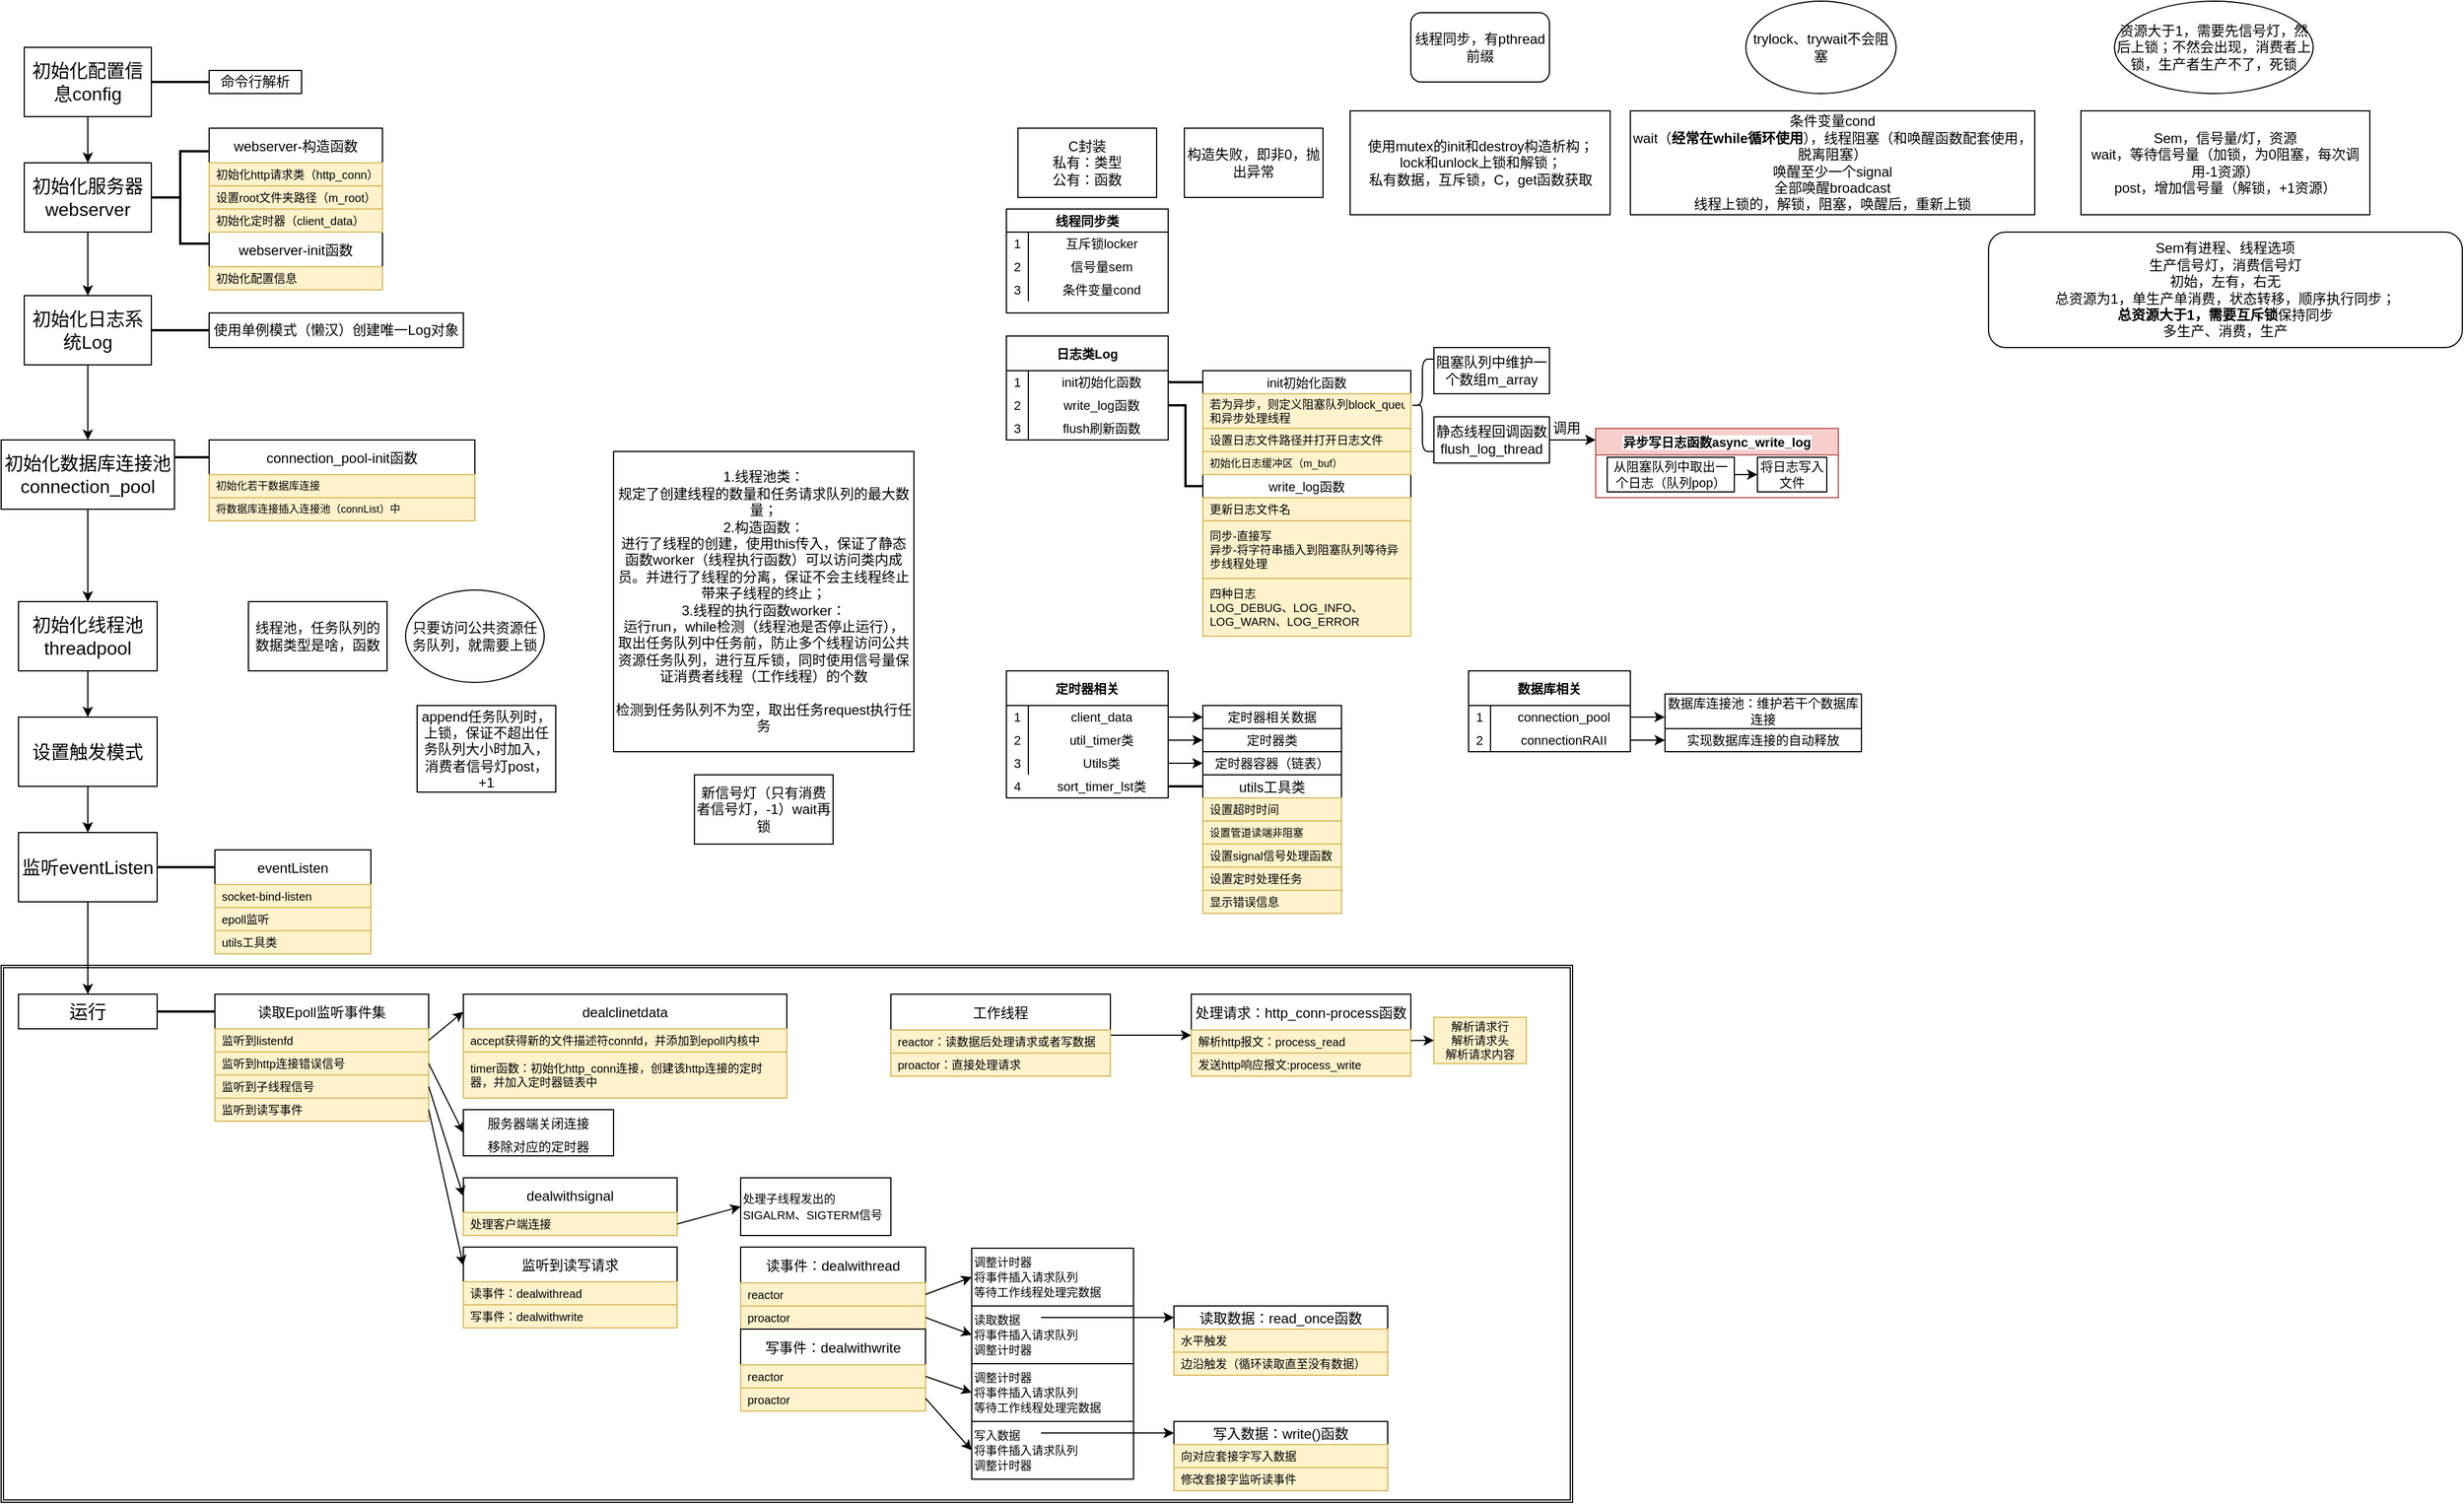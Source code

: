 <mxfile version="20.1.3" type="github">
  <diagram id="chODi_v-n7cq65_RIqqo" name="Page-1">
    <mxGraphModel dx="1022" dy="475" grid="1" gridSize="10" guides="1" tooltips="1" connect="1" arrows="1" fold="1" page="1" pageScale="1" pageWidth="827" pageHeight="1169" math="0" shadow="0">
      <root>
        <mxCell id="0" />
        <mxCell id="1" parent="0" />
        <mxCell id="If7hi21jr3shKMRsduzb-184" value="" style="shape=ext;double=1;rounded=0;whiteSpace=wrap;html=1;labelBackgroundColor=none;fontFamily=Helvetica;fontSize=11;strokeColor=default;strokeWidth=1;" parent="1" vertex="1">
          <mxGeometry x="80" y="855" width="1360" height="465" as="geometry" />
        </mxCell>
        <mxCell id="X6huxfXXV4CMVZdoAmuB-3" style="edgeStyle=orthogonalEdgeStyle;rounded=0;orthogonalLoop=1;jettySize=auto;html=1;entryX=0.5;entryY=0;entryDx=0;entryDy=0;fontSize=16;fontFamily=Helvetica;" parent="1" source="X6huxfXXV4CMVZdoAmuB-1" target="X6huxfXXV4CMVZdoAmuB-2" edge="1">
          <mxGeometry relative="1" as="geometry" />
        </mxCell>
        <mxCell id="X6huxfXXV4CMVZdoAmuB-1" value="&lt;font style=&quot;font-size: 16px;&quot;&gt;初始化配置信息config&lt;/font&gt;" style="rounded=0;whiteSpace=wrap;html=1;fontFamily=Helvetica;" parent="1" vertex="1">
          <mxGeometry x="100" y="60" width="110" height="60" as="geometry" />
        </mxCell>
        <mxCell id="hTme4FrNAQkry3wzWzrD-23" style="edgeStyle=orthogonalEdgeStyle;rounded=0;orthogonalLoop=1;jettySize=auto;html=1;exitX=0.5;exitY=1;exitDx=0;exitDy=0;entryX=0.5;entryY=0;entryDx=0;entryDy=0;fontSize=10;fontFamily=Helvetica;" parent="1" source="X6huxfXXV4CMVZdoAmuB-2" target="hTme4FrNAQkry3wzWzrD-6" edge="1">
          <mxGeometry relative="1" as="geometry" />
        </mxCell>
        <mxCell id="X6huxfXXV4CMVZdoAmuB-2" value="&lt;font style=&quot;font-size: 16px;&quot;&gt;初始化服务器webserver&lt;/font&gt;" style="rounded=0;whiteSpace=wrap;html=1;fontFamily=Helvetica;" parent="1" vertex="1">
          <mxGeometry x="100" y="160" width="110" height="60" as="geometry" />
        </mxCell>
        <mxCell id="tHm_pdnACIAALHQ7IJnF-1" value="webserver-init函数" style="swimlane;fontStyle=0;childLayout=stackLayout;horizontal=1;startSize=30;horizontalStack=0;resizeParent=1;resizeParentMax=0;resizeLast=0;collapsible=1;marginBottom=0;fontFamily=Helvetica;" parent="1" vertex="1">
          <mxGeometry x="260" y="220" width="150" height="50" as="geometry">
            <mxRectangle x="260" y="220" width="110" height="30" as="alternateBounds" />
          </mxGeometry>
        </mxCell>
        <mxCell id="tHm_pdnACIAALHQ7IJnF-2" value="初始化配置信息" style="text;strokeColor=#d6b656;fillColor=#fff2cc;align=left;verticalAlign=middle;spacingLeft=4;spacingRight=4;overflow=hidden;points=[[0,0.5],[1,0.5]];portConstraint=eastwest;rotatable=0;fontSize=10;fontFamily=Helvetica;" parent="tHm_pdnACIAALHQ7IJnF-1" vertex="1">
          <mxGeometry y="30" width="150" height="20" as="geometry" />
        </mxCell>
        <mxCell id="SK1pImSEw0LsBvb1q7Pm-3" value="webserver-构造函数" style="swimlane;fontStyle=0;childLayout=stackLayout;horizontal=1;startSize=30;horizontalStack=0;resizeParent=1;resizeParentMax=0;resizeLast=0;collapsible=1;marginBottom=0;fontFamily=Helvetica;" parent="1" vertex="1">
          <mxGeometry x="260" y="130" width="150" height="90" as="geometry">
            <mxRectangle x="260" y="130" width="110" height="30" as="alternateBounds" />
          </mxGeometry>
        </mxCell>
        <mxCell id="SK1pImSEw0LsBvb1q7Pm-4" value="初始化http请求类（http_conn）" style="text;strokeColor=#d6b656;fillColor=#fff2cc;align=left;verticalAlign=middle;spacingLeft=4;spacingRight=4;overflow=hidden;points=[[0,0.5],[1,0.5]];portConstraint=eastwest;rotatable=0;fontSize=10;fontFamily=Helvetica;" parent="SK1pImSEw0LsBvb1q7Pm-3" vertex="1">
          <mxGeometry y="30" width="150" height="20" as="geometry" />
        </mxCell>
        <mxCell id="SK1pImSEw0LsBvb1q7Pm-5" value="设置root文件夹路径（m_root）" style="text;strokeColor=#d6b656;fillColor=#fff2cc;align=left;verticalAlign=middle;spacingLeft=4;spacingRight=4;overflow=hidden;points=[[0,0.5],[1,0.5]];portConstraint=eastwest;rotatable=0;fontSize=10;fontFamily=Helvetica;" parent="SK1pImSEw0LsBvb1q7Pm-3" vertex="1">
          <mxGeometry y="50" width="150" height="20" as="geometry" />
        </mxCell>
        <mxCell id="SK1pImSEw0LsBvb1q7Pm-6" value="初始化定时器（client_data）" style="text;strokeColor=#d6b656;fillColor=#fff2cc;align=left;verticalAlign=middle;spacingLeft=4;spacingRight=4;overflow=hidden;points=[[0,0.5],[1,0.5]];portConstraint=eastwest;rotatable=0;fontSize=10;fontFamily=Helvetica;" parent="SK1pImSEw0LsBvb1q7Pm-3" vertex="1">
          <mxGeometry y="70" width="150" height="20" as="geometry" />
        </mxCell>
        <mxCell id="tHm_pdnACIAALHQ7IJnF-5" value="" style="strokeWidth=2;html=1;shape=mxgraph.flowchart.annotation_2;align=left;labelPosition=right;pointerEvents=1;fontFamily=Helvetica;" parent="1" vertex="1">
          <mxGeometry x="210" y="150" width="50" height="80" as="geometry" />
        </mxCell>
        <mxCell id="hTme4FrNAQkry3wzWzrD-2" value="" style="line;strokeWidth=2;html=1;fontSize=10;fontFamily=Helvetica;" parent="1" vertex="1">
          <mxGeometry x="210" y="85" width="50" height="10" as="geometry" />
        </mxCell>
        <mxCell id="hTme4FrNAQkry3wzWzrD-5" value="&lt;font style=&quot;font-size: 12px;&quot;&gt;命令行解析&lt;/font&gt;" style="rounded=0;whiteSpace=wrap;html=1;fontFamily=Helvetica;" parent="1" vertex="1">
          <mxGeometry x="260" y="80" width="80" height="20" as="geometry" />
        </mxCell>
        <mxCell id="hTme4FrNAQkry3wzWzrD-116" value="" style="edgeStyle=orthogonalEdgeStyle;rounded=0;orthogonalLoop=1;jettySize=auto;html=1;fontSize=11;fontColor=#000000;fontFamily=Helvetica;" parent="1" source="hTme4FrNAQkry3wzWzrD-6" target="hTme4FrNAQkry3wzWzrD-115" edge="1">
          <mxGeometry relative="1" as="geometry" />
        </mxCell>
        <mxCell id="hTme4FrNAQkry3wzWzrD-6" value="&lt;font style=&quot;font-size: 16px;&quot;&gt;初始化日志系统Log&lt;/font&gt;" style="rounded=0;whiteSpace=wrap;html=1;fontFamily=Helvetica;" parent="1" vertex="1">
          <mxGeometry x="100" y="275" width="110" height="60" as="geometry" />
        </mxCell>
        <mxCell id="hTme4FrNAQkry3wzWzrD-22" value="" style="line;strokeWidth=2;html=1;fontSize=10;fontFamily=Helvetica;" parent="1" vertex="1">
          <mxGeometry x="210" y="300" width="50" height="10" as="geometry" />
        </mxCell>
        <mxCell id="If7hi21jr3shKMRsduzb-65" value="" style="edgeStyle=orthogonalEdgeStyle;rounded=0;orthogonalLoop=1;jettySize=auto;html=1;fontFamily=Helvetica;fontSize=10;" parent="1" source="hTme4FrNAQkry3wzWzrD-115" target="If7hi21jr3shKMRsduzb-64" edge="1">
          <mxGeometry relative="1" as="geometry" />
        </mxCell>
        <mxCell id="hTme4FrNAQkry3wzWzrD-115" value="&lt;span style=&quot;font-size: 16px;&quot;&gt;初始化数据库连接池connection_pool&lt;/span&gt;" style="whiteSpace=wrap;html=1;rounded=0;fontFamily=Helvetica;" parent="1" vertex="1">
          <mxGeometry x="80" y="400" width="150" height="60" as="geometry" />
        </mxCell>
        <mxCell id="hTme4FrNAQkry3wzWzrD-128" value="connection_pool-init函数" style="swimlane;fontStyle=0;childLayout=stackLayout;horizontal=1;startSize=30;horizontalStack=0;resizeParent=1;resizeParentMax=0;resizeLast=0;collapsible=1;marginBottom=0;labelBackgroundColor=#FFFFFF;labelBorderColor=none;fontSize=12;strokeWidth=1;fontFamily=Helvetica;" parent="1" vertex="1">
          <mxGeometry x="260" y="400" width="230" height="70" as="geometry">
            <mxRectangle x="260" y="400" width="170" height="30" as="alternateBounds" />
          </mxGeometry>
        </mxCell>
        <mxCell id="hTme4FrNAQkry3wzWzrD-129" value="初始化若干数据库连接" style="text;strokeColor=#D6B656;fillColor=#fff2cc;align=left;verticalAlign=middle;spacingLeft=4;spacingRight=4;overflow=hidden;points=[[0,0.5],[1,0.5]];portConstraint=eastwest;rotatable=0;labelBackgroundColor=none;labelBorderColor=none;fontSize=9;whiteSpace=wrap;fontStyle=0;fontFamily=Helvetica;" parent="hTme4FrNAQkry3wzWzrD-128" vertex="1">
          <mxGeometry y="30" width="230" height="20" as="geometry" />
        </mxCell>
        <mxCell id="hTme4FrNAQkry3wzWzrD-130" value="将数据库连接插入连接池（connList）中" style="text;strokeColor=#d6b656;fillColor=#fff2cc;align=left;verticalAlign=middle;spacingLeft=4;spacingRight=4;overflow=hidden;points=[[0,0.5],[1,0.5]];portConstraint=eastwest;rotatable=0;labelBackgroundColor=none;labelBorderColor=none;fontSize=9;whiteSpace=wrap;fontFamily=Helvetica;" parent="hTme4FrNAQkry3wzWzrD-128" vertex="1">
          <mxGeometry y="50" width="230" height="20" as="geometry" />
        </mxCell>
        <mxCell id="hTme4FrNAQkry3wzWzrD-132" value="" style="line;strokeWidth=2;html=1;fontSize=10;fontFamily=Helvetica;" parent="1" vertex="1">
          <mxGeometry x="230" y="410" width="30" height="10" as="geometry" />
        </mxCell>
        <mxCell id="hTme4FrNAQkry3wzWzrD-92" value="线程同步类" style="shape=table;startSize=20;container=1;collapsible=0;childLayout=tableLayout;fixedRows=1;rowLines=0;fontStyle=1;labelBackgroundColor=#FFFFFF;labelBorderColor=none;fontSize=11;fontColor=#000000;strokeColor=default;fontFamily=Helvetica;" parent="1" vertex="1">
          <mxGeometry x="950" y="200" width="140" height="90" as="geometry" />
        </mxCell>
        <mxCell id="hTme4FrNAQkry3wzWzrD-93" value="" style="shape=tableRow;horizontal=0;startSize=0;swimlaneHead=0;swimlaneBody=0;top=0;left=0;bottom=0;right=0;collapsible=0;dropTarget=0;fillColor=none;points=[[0,0.5],[1,0.5]];portConstraint=eastwest;labelBackgroundColor=#FFFFFF;labelBorderColor=none;fontSize=11;fontColor=#000000;strokeColor=default;fontFamily=Helvetica;" parent="hTme4FrNAQkry3wzWzrD-92" vertex="1">
          <mxGeometry y="20" width="140" height="20" as="geometry" />
        </mxCell>
        <mxCell id="hTme4FrNAQkry3wzWzrD-94" value="1" style="shape=partialRectangle;html=1;whiteSpace=wrap;connectable=0;fillColor=none;top=0;left=0;bottom=0;right=0;overflow=hidden;pointerEvents=1;labelBackgroundColor=#FFFFFF;labelBorderColor=none;fontSize=11;fontColor=#000000;strokeColor=default;fontFamily=Helvetica;" parent="hTme4FrNAQkry3wzWzrD-93" vertex="1">
          <mxGeometry width="19" height="20" as="geometry">
            <mxRectangle width="19" height="20" as="alternateBounds" />
          </mxGeometry>
        </mxCell>
        <mxCell id="hTme4FrNAQkry3wzWzrD-95" value="互斥锁locker" style="shape=partialRectangle;html=1;whiteSpace=wrap;connectable=0;fillColor=none;top=0;left=0;bottom=0;right=0;align=center;spacingLeft=6;overflow=hidden;labelBackgroundColor=#FFFFFF;labelBorderColor=none;fontSize=11;fontColor=#000000;strokeColor=default;fontFamily=Helvetica;" parent="hTme4FrNAQkry3wzWzrD-93" vertex="1">
          <mxGeometry x="19" width="121" height="20" as="geometry">
            <mxRectangle width="121" height="20" as="alternateBounds" />
          </mxGeometry>
        </mxCell>
        <mxCell id="hTme4FrNAQkry3wzWzrD-96" value="" style="shape=tableRow;horizontal=0;startSize=0;swimlaneHead=0;swimlaneBody=0;top=0;left=0;bottom=0;right=0;collapsible=0;dropTarget=0;fillColor=none;points=[[0,0.5],[1,0.5]];portConstraint=eastwest;labelBackgroundColor=#FFFFFF;labelBorderColor=none;fontSize=11;fontColor=#000000;strokeColor=default;fontFamily=Helvetica;" parent="hTme4FrNAQkry3wzWzrD-92" vertex="1">
          <mxGeometry y="40" width="140" height="20" as="geometry" />
        </mxCell>
        <mxCell id="hTme4FrNAQkry3wzWzrD-97" value="2" style="shape=partialRectangle;html=1;whiteSpace=wrap;connectable=0;fillColor=none;top=0;left=0;bottom=0;right=0;overflow=hidden;labelBackgroundColor=#FFFFFF;labelBorderColor=none;fontSize=11;fontColor=#000000;strokeColor=default;fontFamily=Helvetica;" parent="hTme4FrNAQkry3wzWzrD-96" vertex="1">
          <mxGeometry width="19" height="20" as="geometry">
            <mxRectangle width="19" height="20" as="alternateBounds" />
          </mxGeometry>
        </mxCell>
        <mxCell id="hTme4FrNAQkry3wzWzrD-98" value="信号量sem" style="shape=partialRectangle;html=1;whiteSpace=wrap;connectable=0;fillColor=none;top=0;left=0;bottom=0;right=0;align=center;spacingLeft=6;overflow=hidden;labelBackgroundColor=#FFFFFF;labelBorderColor=none;fontSize=11;fontColor=#000000;strokeColor=default;fontFamily=Helvetica;" parent="hTme4FrNAQkry3wzWzrD-96" vertex="1">
          <mxGeometry x="19" width="121" height="20" as="geometry">
            <mxRectangle width="121" height="20" as="alternateBounds" />
          </mxGeometry>
        </mxCell>
        <mxCell id="hTme4FrNAQkry3wzWzrD-99" value="" style="shape=tableRow;horizontal=0;startSize=0;swimlaneHead=0;swimlaneBody=0;top=0;left=0;bottom=0;right=0;collapsible=0;dropTarget=0;fillColor=none;points=[[0,0.5],[1,0.5]];portConstraint=eastwest;labelBackgroundColor=#FFFFFF;labelBorderColor=none;fontSize=11;fontColor=#000000;strokeColor=default;fontFamily=Helvetica;" parent="hTme4FrNAQkry3wzWzrD-92" vertex="1">
          <mxGeometry y="60" width="140" height="20" as="geometry" />
        </mxCell>
        <mxCell id="hTme4FrNAQkry3wzWzrD-100" value="3" style="shape=partialRectangle;html=1;whiteSpace=wrap;connectable=0;fillColor=none;top=0;left=0;bottom=0;right=0;overflow=hidden;labelBackgroundColor=#FFFFFF;labelBorderColor=none;fontSize=11;fontColor=#000000;strokeColor=default;fontFamily=Helvetica;" parent="hTme4FrNAQkry3wzWzrD-99" vertex="1">
          <mxGeometry width="19" height="20" as="geometry">
            <mxRectangle width="19" height="20" as="alternateBounds" />
          </mxGeometry>
        </mxCell>
        <mxCell id="hTme4FrNAQkry3wzWzrD-101" value="条件变量cond" style="shape=partialRectangle;html=1;whiteSpace=wrap;connectable=0;fillColor=none;top=0;left=0;bottom=0;right=0;align=center;spacingLeft=6;overflow=hidden;labelBackgroundColor=#FFFFFF;labelBorderColor=none;fontSize=11;fontColor=#000000;strokeColor=default;fontFamily=Helvetica;" parent="hTme4FrNAQkry3wzWzrD-99" vertex="1">
          <mxGeometry x="19" width="121" height="20" as="geometry">
            <mxRectangle width="121" height="20" as="alternateBounds" />
          </mxGeometry>
        </mxCell>
        <mxCell id="If7hi21jr3shKMRsduzb-15" value="日志类Log" style="shape=table;startSize=30;container=1;collapsible=0;childLayout=tableLayout;fixedRows=1;rowLines=0;fontStyle=1;labelBackgroundColor=#FFFFFF;labelBorderColor=none;fontSize=11;fontColor=#000000;strokeColor=default;fontFamily=Helvetica;" parent="1" vertex="1">
          <mxGeometry x="950" y="310" width="140" height="90" as="geometry" />
        </mxCell>
        <mxCell id="If7hi21jr3shKMRsduzb-16" value="" style="shape=tableRow;horizontal=0;startSize=0;swimlaneHead=0;swimlaneBody=0;top=0;left=0;bottom=0;right=0;collapsible=0;dropTarget=0;fillColor=none;points=[[0,0.5],[1,0.5]];portConstraint=eastwest;labelBackgroundColor=#FFFFFF;labelBorderColor=none;fontSize=11;fontColor=#000000;strokeColor=default;fontFamily=Helvetica;" parent="If7hi21jr3shKMRsduzb-15" vertex="1">
          <mxGeometry y="30" width="140" height="20" as="geometry" />
        </mxCell>
        <mxCell id="If7hi21jr3shKMRsduzb-17" value="1" style="shape=partialRectangle;html=1;whiteSpace=wrap;connectable=0;fillColor=none;top=0;left=0;bottom=0;right=0;overflow=hidden;pointerEvents=1;labelBackgroundColor=#FFFFFF;labelBorderColor=none;fontSize=11;fontColor=#000000;strokeColor=default;fontFamily=Helvetica;" parent="If7hi21jr3shKMRsduzb-16" vertex="1">
          <mxGeometry width="19" height="20" as="geometry">
            <mxRectangle width="19" height="20" as="alternateBounds" />
          </mxGeometry>
        </mxCell>
        <mxCell id="If7hi21jr3shKMRsduzb-18" value="init初始化函数" style="shape=partialRectangle;html=1;whiteSpace=wrap;connectable=0;fillColor=none;top=0;left=0;bottom=0;right=0;align=center;spacingLeft=6;overflow=hidden;labelBackgroundColor=#FFFFFF;labelBorderColor=none;fontSize=11;fontColor=#000000;strokeColor=default;fontFamily=Helvetica;" parent="If7hi21jr3shKMRsduzb-16" vertex="1">
          <mxGeometry x="19" width="121" height="20" as="geometry">
            <mxRectangle width="121" height="20" as="alternateBounds" />
          </mxGeometry>
        </mxCell>
        <mxCell id="If7hi21jr3shKMRsduzb-19" value="" style="shape=tableRow;horizontal=0;startSize=0;swimlaneHead=0;swimlaneBody=0;top=0;left=0;bottom=0;right=0;collapsible=0;dropTarget=0;fillColor=none;points=[[0,0.5],[1,0.5]];portConstraint=eastwest;labelBackgroundColor=#FFFFFF;labelBorderColor=none;fontSize=11;fontColor=#000000;strokeColor=default;fontFamily=Helvetica;" parent="If7hi21jr3shKMRsduzb-15" vertex="1">
          <mxGeometry y="50" width="140" height="20" as="geometry" />
        </mxCell>
        <mxCell id="If7hi21jr3shKMRsduzb-20" value="2" style="shape=partialRectangle;html=1;whiteSpace=wrap;connectable=0;fillColor=none;top=0;left=0;bottom=0;right=0;overflow=hidden;labelBackgroundColor=#FFFFFF;labelBorderColor=none;fontSize=11;fontColor=#000000;strokeColor=default;fontFamily=Helvetica;" parent="If7hi21jr3shKMRsduzb-19" vertex="1">
          <mxGeometry width="19" height="20" as="geometry">
            <mxRectangle width="19" height="20" as="alternateBounds" />
          </mxGeometry>
        </mxCell>
        <mxCell id="If7hi21jr3shKMRsduzb-21" value="write_log函数" style="shape=partialRectangle;html=1;whiteSpace=wrap;connectable=0;fillColor=none;top=0;left=0;bottom=0;right=0;align=center;spacingLeft=6;overflow=hidden;labelBackgroundColor=#FFFFFF;labelBorderColor=none;fontSize=11;fontColor=#000000;strokeColor=default;fontFamily=Helvetica;" parent="If7hi21jr3shKMRsduzb-19" vertex="1">
          <mxGeometry x="19" width="121" height="20" as="geometry">
            <mxRectangle width="121" height="20" as="alternateBounds" />
          </mxGeometry>
        </mxCell>
        <mxCell id="If7hi21jr3shKMRsduzb-22" value="" style="shape=tableRow;horizontal=0;startSize=0;swimlaneHead=0;swimlaneBody=0;top=0;left=0;bottom=0;right=0;collapsible=0;dropTarget=0;fillColor=none;points=[[0,0.5],[1,0.5]];portConstraint=eastwest;labelBackgroundColor=#FFFFFF;labelBorderColor=none;fontSize=11;fontColor=#000000;strokeColor=default;fontFamily=Helvetica;" parent="If7hi21jr3shKMRsduzb-15" vertex="1">
          <mxGeometry y="70" width="140" height="20" as="geometry" />
        </mxCell>
        <mxCell id="If7hi21jr3shKMRsduzb-23" value="3" style="shape=partialRectangle;html=1;whiteSpace=wrap;connectable=0;fillColor=none;top=0;left=0;bottom=0;right=0;overflow=hidden;labelBackgroundColor=#FFFFFF;labelBorderColor=none;fontSize=11;fontColor=#000000;strokeColor=default;fontFamily=Helvetica;" parent="If7hi21jr3shKMRsduzb-22" vertex="1">
          <mxGeometry width="19" height="20" as="geometry">
            <mxRectangle width="19" height="20" as="alternateBounds" />
          </mxGeometry>
        </mxCell>
        <mxCell id="If7hi21jr3shKMRsduzb-24" value="flush刷新函数" style="shape=partialRectangle;html=1;whiteSpace=wrap;connectable=0;fillColor=none;top=0;left=0;bottom=0;right=0;align=center;spacingLeft=6;overflow=hidden;labelBackgroundColor=#FFFFFF;labelBorderColor=none;fontSize=11;fontColor=#000000;strokeColor=default;fontFamily=Helvetica;" parent="If7hi21jr3shKMRsduzb-22" vertex="1">
          <mxGeometry x="19" width="121" height="20" as="geometry">
            <mxRectangle width="121" height="20" as="alternateBounds" />
          </mxGeometry>
        </mxCell>
        <mxCell id="If7hi21jr3shKMRsduzb-33" value="write_log函数" style="swimlane;fontStyle=0;childLayout=stackLayout;horizontal=1;startSize=20;horizontalStack=0;resizeParent=1;resizeParentMax=0;resizeLast=0;collapsible=1;marginBottom=0;labelBackgroundColor=none;fontFamily=Helvetica;fontSize=11;" parent="1" vertex="1">
          <mxGeometry x="1120" y="430" width="180" height="140" as="geometry">
            <mxRectangle x="1120" y="430" width="100" height="20" as="alternateBounds" />
          </mxGeometry>
        </mxCell>
        <mxCell id="If7hi21jr3shKMRsduzb-91" value="更新日志文件名" style="text;strokeColor=#d6b656;fillColor=#fff2cc;align=left;verticalAlign=middle;spacingLeft=4;spacingRight=4;overflow=hidden;points=[[0,0.5],[1,0.5]];portConstraint=eastwest;rotatable=0;labelBackgroundColor=none;fontFamily=Helvetica;fontSize=10;whiteSpace=wrap;" parent="If7hi21jr3shKMRsduzb-33" vertex="1">
          <mxGeometry y="20" width="180" height="20" as="geometry" />
        </mxCell>
        <mxCell id="If7hi21jr3shKMRsduzb-34" value="同步-直接写&#xa;异步-将字符串插入到阻塞队列等待异步线程处理" style="text;strokeColor=#d6b656;fillColor=#fff2cc;align=left;verticalAlign=middle;spacingLeft=4;spacingRight=4;overflow=hidden;points=[[0,0.5],[1,0.5]];portConstraint=eastwest;rotatable=0;labelBackgroundColor=none;fontFamily=Helvetica;fontSize=10;whiteSpace=wrap;" parent="If7hi21jr3shKMRsduzb-33" vertex="1">
          <mxGeometry y="40" width="180" height="50" as="geometry" />
        </mxCell>
        <mxCell id="If7hi21jr3shKMRsduzb-92" value="四种日志&#xa;LOG_DEBUG、LOG_INFO、LOG_WARN、LOG_ERROR" style="text;strokeColor=#d6b656;fillColor=#fff2cc;align=left;verticalAlign=middle;spacingLeft=4;spacingRight=4;overflow=hidden;points=[[0,0.5],[1,0.5]];portConstraint=eastwest;rotatable=0;labelBackgroundColor=none;fontFamily=Helvetica;fontSize=10;whiteSpace=wrap;" parent="If7hi21jr3shKMRsduzb-33" vertex="1">
          <mxGeometry y="90" width="180" height="50" as="geometry" />
        </mxCell>
        <mxCell id="If7hi21jr3shKMRsduzb-67" value="" style="edgeStyle=orthogonalEdgeStyle;rounded=0;orthogonalLoop=1;jettySize=auto;html=1;fontFamily=Helvetica;fontSize=16;" parent="1" source="If7hi21jr3shKMRsduzb-64" target="If7hi21jr3shKMRsduzb-66" edge="1">
          <mxGeometry relative="1" as="geometry" />
        </mxCell>
        <mxCell id="If7hi21jr3shKMRsduzb-64" value="&lt;font style=&quot;font-size: 16px;&quot;&gt;初始化线程池threadpool&lt;/font&gt;" style="rounded=0;whiteSpace=wrap;html=1;" parent="1" vertex="1">
          <mxGeometry x="95" y="540" width="120" height="60" as="geometry" />
        </mxCell>
        <mxCell id="If7hi21jr3shKMRsduzb-69" value="" style="edgeStyle=orthogonalEdgeStyle;rounded=0;orthogonalLoop=1;jettySize=auto;html=1;fontFamily=Helvetica;fontSize=16;" parent="1" source="If7hi21jr3shKMRsduzb-66" target="If7hi21jr3shKMRsduzb-68" edge="1">
          <mxGeometry relative="1" as="geometry" />
        </mxCell>
        <mxCell id="If7hi21jr3shKMRsduzb-66" value="&lt;font style=&quot;font-size: 16px;&quot;&gt;设置触发模式&lt;/font&gt;" style="whiteSpace=wrap;html=1;rounded=0;" parent="1" vertex="1">
          <mxGeometry x="95" y="640" width="120" height="60" as="geometry" />
        </mxCell>
        <mxCell id="If7hi21jr3shKMRsduzb-138" value="" style="edgeStyle=orthogonalEdgeStyle;rounded=0;orthogonalLoop=1;jettySize=auto;html=1;fontFamily=Helvetica;fontSize=10;" parent="1" source="If7hi21jr3shKMRsduzb-68" target="If7hi21jr3shKMRsduzb-137" edge="1">
          <mxGeometry relative="1" as="geometry" />
        </mxCell>
        <mxCell id="If7hi21jr3shKMRsduzb-68" value="&lt;font style=&quot;font-size: 16px;&quot;&gt;监听eventListen&lt;/font&gt;" style="whiteSpace=wrap;html=1;rounded=0;" parent="1" vertex="1">
          <mxGeometry x="95" y="740" width="120" height="60" as="geometry" />
        </mxCell>
        <mxCell id="If7hi21jr3shKMRsduzb-70" value="" style="line;strokeWidth=2;html=1;fontSize=10;fontFamily=Helvetica;" parent="1" vertex="1">
          <mxGeometry x="215" y="765" width="50" height="10" as="geometry" />
        </mxCell>
        <mxCell id="If7hi21jr3shKMRsduzb-71" value="eventListen" style="swimlane;fontStyle=0;childLayout=stackLayout;horizontal=1;startSize=30;horizontalStack=0;resizeParent=1;resizeParentMax=0;resizeLast=0;collapsible=1;marginBottom=0;fontSize=12;fontFamily=Helvetica;" parent="1" vertex="1">
          <mxGeometry x="265" y="755" width="135" height="90" as="geometry">
            <mxRectangle x="265" y="755" width="220" height="30" as="alternateBounds" />
          </mxGeometry>
        </mxCell>
        <mxCell id="If7hi21jr3shKMRsduzb-72" value="socket-bind-listen" style="text;strokeColor=#d6b656;fillColor=#fff2cc;align=left;verticalAlign=middle;spacingLeft=4;spacingRight=4;overflow=hidden;points=[[0,0.5],[1,0.5]];portConstraint=eastwest;rotatable=0;fontSize=10;labelBorderColor=none;labelBackgroundColor=none;fontFamily=Helvetica;" parent="If7hi21jr3shKMRsduzb-71" vertex="1">
          <mxGeometry y="30" width="135" height="20" as="geometry" />
        </mxCell>
        <mxCell id="If7hi21jr3shKMRsduzb-73" value="epoll监听" style="text;strokeColor=#d6b656;fillColor=#fff2cc;align=left;verticalAlign=middle;spacingLeft=4;spacingRight=4;overflow=hidden;points=[[0,0.5],[1,0.5]];portConstraint=eastwest;rotatable=0;fontSize=10;fontFamily=Helvetica;" parent="If7hi21jr3shKMRsduzb-71" vertex="1">
          <mxGeometry y="50" width="135" height="20" as="geometry" />
        </mxCell>
        <mxCell id="If7hi21jr3shKMRsduzb-74" value="utils工具类" style="text;strokeColor=#d6b656;fillColor=#fff2cc;align=left;verticalAlign=middle;spacingLeft=4;spacingRight=4;overflow=hidden;points=[[0,0.5],[1,0.5]];portConstraint=eastwest;rotatable=0;fontSize=10;fontFamily=Helvetica;" parent="If7hi21jr3shKMRsduzb-71" vertex="1">
          <mxGeometry y="70" width="135" height="20" as="geometry" />
        </mxCell>
        <mxCell id="If7hi21jr3shKMRsduzb-93" value="utils工具类" style="swimlane;fontStyle=0;childLayout=stackLayout;horizontal=1;startSize=20;horizontalStack=0;resizeParent=1;resizeParentMax=0;resizeLast=0;collapsible=1;marginBottom=0;fontSize=12;fontFamily=Helvetica;" parent="1" vertex="1">
          <mxGeometry x="1120" y="690" width="120" height="120" as="geometry">
            <mxRectangle x="1120" y="690" width="120" height="20" as="alternateBounds" />
          </mxGeometry>
        </mxCell>
        <mxCell id="If7hi21jr3shKMRsduzb-94" value="设置超时时间" style="text;strokeColor=#d6b656;fillColor=#fff2cc;align=left;verticalAlign=middle;spacingLeft=4;spacingRight=4;overflow=hidden;points=[[0,0.5],[1,0.5]];portConstraint=eastwest;rotatable=0;fontSize=10;labelBorderColor=none;labelBackgroundColor=none;fontFamily=Helvetica;" parent="If7hi21jr3shKMRsduzb-93" vertex="1">
          <mxGeometry y="20" width="120" height="20" as="geometry" />
        </mxCell>
        <mxCell id="If7hi21jr3shKMRsduzb-95" value="设置管道读端非阻塞" style="text;strokeColor=#d6b656;fillColor=#fff2cc;align=left;verticalAlign=middle;spacingLeft=4;spacingRight=4;overflow=hidden;points=[[0,0.5],[1,0.5]];portConstraint=eastwest;rotatable=0;fontSize=9;fontFamily=Helvetica;fontStyle=0" parent="If7hi21jr3shKMRsduzb-93" vertex="1">
          <mxGeometry y="40" width="120" height="20" as="geometry" />
        </mxCell>
        <mxCell id="If7hi21jr3shKMRsduzb-135" value="设置signal信号处理函数" style="text;strokeColor=#d6b656;fillColor=#fff2cc;align=left;verticalAlign=middle;spacingLeft=4;spacingRight=4;overflow=hidden;points=[[0,0.5],[1,0.5]];portConstraint=eastwest;rotatable=0;fontSize=10;fontFamily=Helvetica;" parent="If7hi21jr3shKMRsduzb-93" vertex="1">
          <mxGeometry y="60" width="120" height="20" as="geometry" />
        </mxCell>
        <mxCell id="If7hi21jr3shKMRsduzb-96" value="设置定时处理任务" style="text;strokeColor=#d6b656;fillColor=#fff2cc;align=left;verticalAlign=middle;spacingLeft=4;spacingRight=4;overflow=hidden;points=[[0,0.5],[1,0.5]];portConstraint=eastwest;rotatable=0;fontSize=10;fontFamily=Helvetica;" parent="If7hi21jr3shKMRsduzb-93" vertex="1">
          <mxGeometry y="80" width="120" height="20" as="geometry" />
        </mxCell>
        <mxCell id="If7hi21jr3shKMRsduzb-136" value="显示错误信息" style="text;strokeColor=#d6b656;fillColor=#fff2cc;align=left;verticalAlign=middle;spacingLeft=4;spacingRight=4;overflow=hidden;points=[[0,0.5],[1,0.5]];portConstraint=eastwest;rotatable=0;fontSize=10;fontFamily=Helvetica;" parent="If7hi21jr3shKMRsduzb-93" vertex="1">
          <mxGeometry y="100" width="120" height="20" as="geometry" />
        </mxCell>
        <mxCell id="If7hi21jr3shKMRsduzb-98" value="init初始化函数" style="swimlane;fontStyle=0;childLayout=stackLayout;horizontal=1;startSize=20;horizontalStack=0;resizeParent=1;resizeParentMax=0;resizeLast=0;collapsible=1;marginBottom=0;labelBackgroundColor=none;fontFamily=Helvetica;fontSize=11;" parent="1" vertex="1">
          <mxGeometry x="1120" y="340" width="180" height="90" as="geometry">
            <mxRectangle x="1120" y="340" width="100" height="20" as="alternateBounds" />
          </mxGeometry>
        </mxCell>
        <mxCell id="If7hi21jr3shKMRsduzb-106" value="若为异步，则定义阻塞队列block_queue&#xa;和异步处理线程" style="text;strokeColor=#d6b656;fillColor=#fff2cc;align=left;verticalAlign=middle;spacingLeft=4;spacingRight=4;overflow=hidden;points=[[0,0.5],[1,0.5]];portConstraint=eastwest;rotatable=0;fontSize=10;labelBorderColor=none;labelBackgroundColor=none;fontFamily=Helvetica;" parent="If7hi21jr3shKMRsduzb-98" vertex="1">
          <mxGeometry y="20" width="180" height="30" as="geometry" />
        </mxCell>
        <mxCell id="If7hi21jr3shKMRsduzb-108" value="设置日志文件路径并打开日志文件" style="text;strokeColor=#d6b656;fillColor=#fff2cc;align=left;verticalAlign=middle;spacingLeft=4;spacingRight=4;overflow=hidden;points=[[0,0.5],[1,0.5]];portConstraint=eastwest;rotatable=0;fontSize=10;fontFamily=Helvetica;" parent="If7hi21jr3shKMRsduzb-98" vertex="1">
          <mxGeometry y="50" width="180" height="20" as="geometry" />
        </mxCell>
        <mxCell id="If7hi21jr3shKMRsduzb-107" value="初始化日志缓冲区（m_buf）" style="text;strokeColor=#d6b656;fillColor=#fff2cc;align=left;verticalAlign=middle;spacingLeft=4;spacingRight=4;overflow=hidden;points=[[0,0.5],[1,0.5]];portConstraint=eastwest;rotatable=0;fontSize=9;fontFamily=Helvetica;" parent="If7hi21jr3shKMRsduzb-98" vertex="1">
          <mxGeometry y="70" width="180" height="20" as="geometry" />
        </mxCell>
        <mxCell id="If7hi21jr3shKMRsduzb-110" value="" style="edgeStyle=orthogonalEdgeStyle;rounded=0;orthogonalLoop=1;jettySize=auto;html=1;fontSize=12;fontColor=#000000;fontFamily=Helvetica;" parent="1" source="If7hi21jr3shKMRsduzb-119" edge="1">
          <mxGeometry relative="1" as="geometry">
            <mxPoint x="1460.0" y="400" as="targetPoint" />
          </mxGeometry>
        </mxCell>
        <UserObject label="调用" placeholders="1" name="Variable" id="If7hi21jr3shKMRsduzb-111">
          <mxCell style="text;html=1;strokeColor=none;fillColor=none;align=center;verticalAlign=middle;whiteSpace=wrap;overflow=hidden;labelBackgroundColor=#FFFFFF;labelBorderColor=none;fontSize=12;fontColor=#000000;fontFamily=Helvetica;" parent="1" vertex="1">
            <mxGeometry x="1420" y="380" width="30" height="20" as="geometry" />
          </mxCell>
        </UserObject>
        <mxCell id="If7hi21jr3shKMRsduzb-112" value="异步写日志函数async_write_log" style="swimlane;labelBackgroundColor=#FFFFFF;labelBorderColor=none;fontSize=11;fillColor=#f8cecc;strokeColor=#b85450;fontFamily=Helvetica;" parent="1" vertex="1">
          <mxGeometry x="1460" y="390" width="210" height="60" as="geometry">
            <mxRectangle x="640" y="350" width="190" height="30" as="alternateBounds" />
          </mxGeometry>
        </mxCell>
        <mxCell id="If7hi21jr3shKMRsduzb-113" style="edgeStyle=orthogonalEdgeStyle;rounded=0;orthogonalLoop=1;jettySize=auto;html=1;exitX=1;exitY=0.5;exitDx=0;exitDy=0;entryX=0;entryY=0.5;entryDx=0;entryDy=0;fontSize=11;fontColor=#000000;fontFamily=Helvetica;" parent="If7hi21jr3shKMRsduzb-112" source="If7hi21jr3shKMRsduzb-114" target="If7hi21jr3shKMRsduzb-115" edge="1">
          <mxGeometry relative="1" as="geometry" />
        </mxCell>
        <mxCell id="If7hi21jr3shKMRsduzb-114" value="&lt;font style=&quot;font-size: 11px;&quot;&gt;从阻塞队列中取出一个日志（队列pop）&lt;/font&gt;" style="text;html=1;strokeColor=default;fillColor=default;align=center;verticalAlign=middle;whiteSpace=wrap;rounded=0;labelBackgroundColor=#FFFFFF;labelBorderColor=none;fontSize=11;fontColor=#000000;strokeWidth=1;fontFamily=Helvetica;" parent="If7hi21jr3shKMRsduzb-112" vertex="1">
          <mxGeometry x="10" y="25" width="110" height="30" as="geometry" />
        </mxCell>
        <mxCell id="If7hi21jr3shKMRsduzb-115" value="将日志写入文件" style="text;html=1;strokeColor=default;fillColor=none;align=center;verticalAlign=middle;whiteSpace=wrap;rounded=0;labelBackgroundColor=#FFFFFF;labelBorderColor=none;fontSize=11;fontColor=#000000;strokeWidth=1;fontFamily=Helvetica;" parent="If7hi21jr3shKMRsduzb-112" vertex="1">
          <mxGeometry x="140" y="25" width="60" height="30" as="geometry" />
        </mxCell>
        <mxCell id="If7hi21jr3shKMRsduzb-116" value="" style="group" parent="1" connectable="0" vertex="1">
          <mxGeometry x="1300" y="320" width="120" height="100" as="geometry" />
        </mxCell>
        <mxCell id="If7hi21jr3shKMRsduzb-117" value="阻塞队列中维护一个数组m_array" style="whiteSpace=wrap;html=1;align=center;labelBackgroundColor=#FFFFFF;labelBorderColor=none;fontSize=12;fontColor=#000000;strokeColor=default;fontFamily=Helvetica;" parent="If7hi21jr3shKMRsduzb-116" vertex="1">
          <mxGeometry x="20" width="100" height="40" as="geometry" />
        </mxCell>
        <mxCell id="If7hi21jr3shKMRsduzb-118" value="" style="shape=curlyBracket;whiteSpace=wrap;html=1;rounded=1;labelBackgroundColor=#FFFFFF;labelBorderColor=none;fontSize=12;fontColor=#000000;strokeColor=default;fontFamily=Helvetica;" parent="If7hi21jr3shKMRsduzb-116" vertex="1">
          <mxGeometry y="10" width="20" height="80" as="geometry" />
        </mxCell>
        <mxCell id="If7hi21jr3shKMRsduzb-119" value="静态线程回调函数flush_log_thread" style="whiteSpace=wrap;html=1;align=center;labelBackgroundColor=#FFFFFF;labelBorderColor=none;fontSize=12;fontColor=#000000;strokeColor=default;fontFamily=Helvetica;" parent="If7hi21jr3shKMRsduzb-116" vertex="1">
          <mxGeometry x="20" y="60" width="100" height="40" as="geometry" />
        </mxCell>
        <mxCell id="If7hi21jr3shKMRsduzb-120" value="" style="line;strokeWidth=2;html=1;fontSize=10;fontFamily=Helvetica;" parent="1" vertex="1">
          <mxGeometry x="1090" y="345" width="30" height="10" as="geometry" />
        </mxCell>
        <mxCell id="If7hi21jr3shKMRsduzb-123" value="" style="line;strokeWidth=2;html=1;fontSize=10;fontFamily=Helvetica;rotation=90;" parent="1" vertex="1">
          <mxGeometry x="1070" y="400" width="70" height="10" as="geometry" />
        </mxCell>
        <mxCell id="If7hi21jr3shKMRsduzb-130" value="" style="line;strokeWidth=2;html=1;labelBackgroundColor=none;fontFamily=Helvetica;fontSize=10;" parent="1" vertex="1">
          <mxGeometry x="1104" y="435" width="16" height="10" as="geometry" />
        </mxCell>
        <mxCell id="If7hi21jr3shKMRsduzb-131" value="" style="line;strokeWidth=2;html=1;labelBackgroundColor=none;fontFamily=Helvetica;fontSize=10;" parent="1" vertex="1">
          <mxGeometry x="1090" y="365" width="16" height="10" as="geometry" />
        </mxCell>
        <mxCell id="If7hi21jr3shKMRsduzb-132" value="" style="line;strokeWidth=2;html=1;fontSize=10;fontFamily=Helvetica;" parent="1" vertex="1">
          <mxGeometry x="1090" y="695" width="30" height="10" as="geometry" />
        </mxCell>
        <mxCell id="If7hi21jr3shKMRsduzb-137" value="&lt;font style=&quot;font-size: 16px;&quot;&gt;运行&lt;/font&gt;" style="whiteSpace=wrap;html=1;rounded=0;" parent="1" vertex="1">
          <mxGeometry x="95" y="880" width="120" height="30" as="geometry" />
        </mxCell>
        <mxCell id="If7hi21jr3shKMRsduzb-139" value="读取Epoll监听事件集" style="swimlane;fontStyle=0;childLayout=stackLayout;horizontal=1;startSize=30;horizontalStack=0;resizeParent=1;resizeParentMax=0;resizeLast=0;collapsible=1;marginBottom=0;fontSize=12;fontFamily=Helvetica;" parent="1" vertex="1">
          <mxGeometry x="265" y="880" width="185" height="110" as="geometry">
            <mxRectangle x="265" y="755" width="220" height="30" as="alternateBounds" />
          </mxGeometry>
        </mxCell>
        <mxCell id="If7hi21jr3shKMRsduzb-140" value="监听到listenfd" style="text;strokeColor=#d6b656;fillColor=#fff2cc;align=left;verticalAlign=middle;spacingLeft=4;spacingRight=4;overflow=hidden;points=[[0,0.5],[1,0.5]];portConstraint=eastwest;rotatable=0;fontSize=10;labelBorderColor=none;labelBackgroundColor=none;fontFamily=Helvetica;" parent="If7hi21jr3shKMRsduzb-139" vertex="1">
          <mxGeometry y="30" width="185" height="20" as="geometry" />
        </mxCell>
        <mxCell id="If7hi21jr3shKMRsduzb-141" value="监听到http连接错误信号" style="text;strokeColor=#d6b656;fillColor=#fff2cc;align=left;verticalAlign=middle;spacingLeft=4;spacingRight=4;overflow=hidden;points=[[0,0.5],[1,0.5]];portConstraint=eastwest;rotatable=0;fontSize=10;fontFamily=Helvetica;" parent="If7hi21jr3shKMRsduzb-139" vertex="1">
          <mxGeometry y="50" width="185" height="20" as="geometry" />
        </mxCell>
        <mxCell id="If7hi21jr3shKMRsduzb-142" value="监听到子线程信号" style="text;strokeColor=#d6b656;fillColor=#fff2cc;align=left;verticalAlign=middle;spacingLeft=4;spacingRight=4;overflow=hidden;points=[[0,0.5],[1,0.5]];portConstraint=eastwest;rotatable=0;fontSize=10;fontFamily=Helvetica;" parent="If7hi21jr3shKMRsduzb-139" vertex="1">
          <mxGeometry y="70" width="185" height="20" as="geometry" />
        </mxCell>
        <mxCell id="If7hi21jr3shKMRsduzb-144" value="监听到读写事件" style="text;strokeColor=#d6b656;fillColor=#fff2cc;align=left;verticalAlign=middle;spacingLeft=4;spacingRight=4;overflow=hidden;points=[[0,0.5],[1,0.5]];portConstraint=eastwest;rotatable=0;fontSize=10;fontFamily=Helvetica;" parent="If7hi21jr3shKMRsduzb-139" vertex="1">
          <mxGeometry y="90" width="185" height="20" as="geometry" />
        </mxCell>
        <mxCell id="If7hi21jr3shKMRsduzb-143" value="" style="line;strokeWidth=2;html=1;fontSize=10;fontFamily=Helvetica;" parent="1" vertex="1">
          <mxGeometry x="215" y="890" width="50" height="10" as="geometry" />
        </mxCell>
        <mxCell id="If7hi21jr3shKMRsduzb-148" value="dealclinetdata" style="swimlane;fontStyle=0;childLayout=stackLayout;horizontal=1;startSize=30;horizontalStack=0;resizeParent=1;resizeParentMax=0;resizeLast=0;collapsible=1;marginBottom=0;fontSize=12;fontFamily=Helvetica;" parent="1" vertex="1">
          <mxGeometry x="480" y="880" width="280" height="90" as="geometry">
            <mxRectangle x="480" y="880" width="220" height="30" as="alternateBounds" />
          </mxGeometry>
        </mxCell>
        <mxCell id="If7hi21jr3shKMRsduzb-149" value="accept获得新的文件描述符connfd，并添加到epoll内核中" style="text;strokeColor=#d6b656;fillColor=#fff2cc;align=left;verticalAlign=middle;spacingLeft=4;spacingRight=4;overflow=hidden;points=[[0,0.5],[1,0.5]];portConstraint=eastwest;rotatable=0;fontSize=10;labelBorderColor=none;labelBackgroundColor=none;fontFamily=Helvetica;" parent="If7hi21jr3shKMRsduzb-148" vertex="1">
          <mxGeometry y="30" width="280" height="20" as="geometry" />
        </mxCell>
        <mxCell id="If7hi21jr3shKMRsduzb-166" value="timer函数：初始化http_conn连接，创建该http连接的定时器，并加入定时器链表中" style="text;strokeColor=#d6b656;fillColor=#fff2cc;align=left;verticalAlign=middle;spacingLeft=4;spacingRight=4;overflow=hidden;points=[[0,0.5],[1,0.5]];portConstraint=eastwest;rotatable=0;fontSize=10;labelBorderColor=none;labelBackgroundColor=none;fontFamily=Helvetica;whiteSpace=wrap;" parent="If7hi21jr3shKMRsduzb-148" vertex="1">
          <mxGeometry y="50" width="280" height="40" as="geometry" />
        </mxCell>
        <mxCell id="If7hi21jr3shKMRsduzb-153" value="监听到读写请求" style="swimlane;fontStyle=0;childLayout=stackLayout;horizontal=1;startSize=30;horizontalStack=0;resizeParent=1;resizeParentMax=0;resizeLast=0;collapsible=1;marginBottom=0;fontSize=12;fontFamily=Helvetica;" parent="1" vertex="1">
          <mxGeometry x="480" y="1099" width="185" height="70" as="geometry">
            <mxRectangle x="480" y="1050" width="220" height="30" as="alternateBounds" />
          </mxGeometry>
        </mxCell>
        <mxCell id="If7hi21jr3shKMRsduzb-154" value="读事件：dealwithread" style="text;strokeColor=#d6b656;fillColor=#fff2cc;align=left;verticalAlign=middle;spacingLeft=4;spacingRight=4;overflow=hidden;points=[[0,0.5],[1,0.5]];portConstraint=eastwest;rotatable=0;fontSize=10;labelBorderColor=none;labelBackgroundColor=none;fontFamily=Helvetica;" parent="If7hi21jr3shKMRsduzb-153" vertex="1">
          <mxGeometry y="30" width="185" height="20" as="geometry" />
        </mxCell>
        <mxCell id="If7hi21jr3shKMRsduzb-155" value="写事件：dealwithwrite" style="text;strokeColor=#d6b656;fillColor=#fff2cc;align=left;verticalAlign=middle;spacingLeft=4;spacingRight=4;overflow=hidden;points=[[0,0.5],[1,0.5]];portConstraint=eastwest;rotatable=0;fontSize=10;labelBorderColor=none;labelBackgroundColor=none;fontFamily=Helvetica;" parent="If7hi21jr3shKMRsduzb-153" vertex="1">
          <mxGeometry y="50" width="185" height="20" as="geometry" />
        </mxCell>
        <mxCell id="If7hi21jr3shKMRsduzb-156" value="dealwithsignal" style="swimlane;fontStyle=0;childLayout=stackLayout;horizontal=1;startSize=30;horizontalStack=0;resizeParent=1;resizeParentMax=0;resizeLast=0;collapsible=1;marginBottom=0;fontSize=12;fontFamily=Helvetica;" parent="1" vertex="1">
          <mxGeometry x="480" y="1039" width="185" height="50" as="geometry">
            <mxRectangle x="480" y="990" width="220" height="30" as="alternateBounds" />
          </mxGeometry>
        </mxCell>
        <mxCell id="If7hi21jr3shKMRsduzb-157" value="处理客户端连接" style="text;strokeColor=#d6b656;fillColor=#fff2cc;align=left;verticalAlign=middle;spacingLeft=4;spacingRight=4;overflow=hidden;points=[[0,0.5],[1,0.5]];portConstraint=eastwest;rotatable=0;fontSize=10;labelBorderColor=none;labelBackgroundColor=none;fontFamily=Helvetica;" parent="If7hi21jr3shKMRsduzb-156" vertex="1">
          <mxGeometry y="30" width="185" height="20" as="geometry" />
        </mxCell>
        <mxCell id="If7hi21jr3shKMRsduzb-160" value="&lt;font style=&quot;font-size: 11px;&quot;&gt;服务器端关闭连接&lt;br&gt;移除对应的定时器&lt;/font&gt;" style="rounded=0;whiteSpace=wrap;html=1;labelBackgroundColor=none;fontFamily=Helvetica;fontSize=16;strokeWidth=1;" parent="1" vertex="1">
          <mxGeometry x="480" y="980" width="130" height="40" as="geometry" />
        </mxCell>
        <mxCell id="If7hi21jr3shKMRsduzb-167" value="读事件：dealwithread" style="swimlane;fontStyle=0;childLayout=stackLayout;horizontal=1;startSize=31;horizontalStack=0;resizeParent=1;resizeParentMax=0;resizeLast=0;collapsible=1;marginBottom=0;fontSize=12;fontFamily=Helvetica;" parent="1" vertex="1">
          <mxGeometry x="720" y="1099" width="160" height="71" as="geometry">
            <mxRectangle x="480" y="1050" width="220" height="30" as="alternateBounds" />
          </mxGeometry>
        </mxCell>
        <mxCell id="If7hi21jr3shKMRsduzb-168" value="reactor" style="text;strokeColor=#d6b656;fillColor=#fff2cc;align=left;verticalAlign=middle;spacingLeft=4;spacingRight=4;overflow=hidden;points=[[0,0.5],[1,0.5]];portConstraint=eastwest;rotatable=0;fontSize=10;labelBorderColor=none;labelBackgroundColor=none;fontFamily=Helvetica;" parent="If7hi21jr3shKMRsduzb-167" vertex="1">
          <mxGeometry y="31" width="160" height="20" as="geometry" />
        </mxCell>
        <mxCell id="If7hi21jr3shKMRsduzb-169" value="proactor" style="text;strokeColor=#d6b656;fillColor=#fff2cc;align=left;verticalAlign=middle;spacingLeft=4;spacingRight=4;overflow=hidden;points=[[0,0.5],[1,0.5]];portConstraint=eastwest;rotatable=0;fontSize=10;labelBorderColor=none;labelBackgroundColor=none;fontFamily=Helvetica;" parent="If7hi21jr3shKMRsduzb-167" vertex="1">
          <mxGeometry y="51" width="160" height="20" as="geometry" />
        </mxCell>
        <mxCell id="If7hi21jr3shKMRsduzb-170" value="&lt;span style=&quot;font-size: 10px; background-color: initial;&quot;&gt;读取数据&lt;/span&gt;&lt;br&gt;&lt;span style=&quot;font-size: 10px; background-color: initial;&quot;&gt;将事件插入请求队列&lt;/span&gt;&lt;br&gt;&lt;span style=&quot;font-size: 10px; background-color: initial;&quot;&gt;调整计时器&lt;/span&gt;" style="text;strokeColor=default;fillColor=none;html=1;whiteSpace=wrap;verticalAlign=middle;overflow=hidden;labelBackgroundColor=none;fontFamily=Helvetica;fontSize=11;fillOpacity=100;imageAlign=left;deletable=1;" parent="1" vertex="1">
          <mxGeometry x="920" y="1150" width="140" height="50" as="geometry" />
        </mxCell>
        <mxCell id="If7hi21jr3shKMRsduzb-171" value="&lt;span style=&quot;font-size: 10px;&quot;&gt;调整计时器&lt;/span&gt;&lt;br&gt;&lt;span style=&quot;font-size: 10px; background-color: initial;&quot;&gt;将事件插入请求队列&lt;/span&gt;&lt;br&gt;&lt;span style=&quot;font-size: 10px; background-color: initial;&quot;&gt;等待&lt;/span&gt;&lt;span style=&quot;font-size: 10px;&quot;&gt;工作&lt;/span&gt;&lt;span style=&quot;font-size: 10px; background-color: initial;&quot;&gt;线程处理完数据&lt;/span&gt;" style="text;strokeColor=default;fillColor=none;html=1;whiteSpace=wrap;verticalAlign=middle;overflow=hidden;labelBackgroundColor=none;fontFamily=Helvetica;fontSize=11;fillOpacity=100;imageAlign=left;deletable=1;" parent="1" vertex="1">
          <mxGeometry x="920" y="1100" width="140" height="50" as="geometry" />
        </mxCell>
        <mxCell id="If7hi21jr3shKMRsduzb-172" value="" style="endArrow=classic;html=1;rounded=0;fontFamily=Helvetica;fontSize=11;curved=1;entryX=0;entryY=0.5;entryDx=0;entryDy=0;exitX=1;exitY=0.5;exitDx=0;exitDy=0;" parent="1" source="If7hi21jr3shKMRsduzb-168" target="If7hi21jr3shKMRsduzb-171" edge="1">
          <mxGeometry width="50" height="50" relative="1" as="geometry">
            <mxPoint x="910" y="1140" as="sourcePoint" />
            <mxPoint x="900" y="1150" as="targetPoint" />
          </mxGeometry>
        </mxCell>
        <mxCell id="If7hi21jr3shKMRsduzb-174" value="" style="endArrow=classic;html=1;rounded=0;fontFamily=Helvetica;fontSize=11;curved=1;entryX=0;entryY=0.5;entryDx=0;entryDy=0;exitX=1;exitY=0.5;exitDx=0;exitDy=0;" parent="1" source="If7hi21jr3shKMRsduzb-169" target="If7hi21jr3shKMRsduzb-170" edge="1">
          <mxGeometry width="50" height="50" relative="1" as="geometry">
            <mxPoint x="905" y="1165" as="sourcePoint" />
            <mxPoint x="920" y="1149" as="targetPoint" />
          </mxGeometry>
        </mxCell>
        <mxCell id="If7hi21jr3shKMRsduzb-175" value="写事件：dealwithwrite" style="swimlane;fontStyle=0;childLayout=stackLayout;horizontal=1;startSize=31;horizontalStack=0;resizeParent=1;resizeParentMax=0;resizeLast=0;collapsible=1;marginBottom=0;fontSize=12;fontFamily=Helvetica;" parent="1" vertex="1">
          <mxGeometry x="720" y="1170" width="160" height="71" as="geometry">
            <mxRectangle x="480" y="1050" width="220" height="30" as="alternateBounds" />
          </mxGeometry>
        </mxCell>
        <mxCell id="If7hi21jr3shKMRsduzb-176" value="reactor" style="text;strokeColor=#d6b656;fillColor=#fff2cc;align=left;verticalAlign=middle;spacingLeft=4;spacingRight=4;overflow=hidden;points=[[0,0.5],[1,0.5]];portConstraint=eastwest;rotatable=0;fontSize=10;labelBorderColor=none;labelBackgroundColor=none;fontFamily=Helvetica;" parent="If7hi21jr3shKMRsduzb-175" vertex="1">
          <mxGeometry y="31" width="160" height="20" as="geometry" />
        </mxCell>
        <mxCell id="If7hi21jr3shKMRsduzb-177" value="proactor" style="text;strokeColor=#d6b656;fillColor=#fff2cc;align=left;verticalAlign=middle;spacingLeft=4;spacingRight=4;overflow=hidden;points=[[0,0.5],[1,0.5]];portConstraint=eastwest;rotatable=0;fontSize=10;labelBorderColor=none;labelBackgroundColor=none;fontFamily=Helvetica;" parent="If7hi21jr3shKMRsduzb-175" vertex="1">
          <mxGeometry y="51" width="160" height="20" as="geometry" />
        </mxCell>
        <mxCell id="If7hi21jr3shKMRsduzb-178" value="&lt;span style=&quot;font-size: 10px;&quot;&gt;处理子线程发出的SIGALRM、&lt;/span&gt;&lt;span style=&quot;font-size: 10px;&quot;&gt;SIGTERM信号&lt;/span&gt;" style="text;strokeColor=default;fillColor=none;html=1;whiteSpace=wrap;verticalAlign=middle;overflow=hidden;labelBackgroundColor=none;fontFamily=Helvetica;fontSize=11;fillOpacity=100;imageAlign=left;deletable=1;" parent="1" vertex="1">
          <mxGeometry x="720" y="1039" width="130" height="50" as="geometry" />
        </mxCell>
        <mxCell id="If7hi21jr3shKMRsduzb-179" value="" style="endArrow=classic;html=1;rounded=0;fontFamily=Helvetica;fontSize=11;entryX=0;entryY=0.5;entryDx=0;entryDy=0;exitX=1;exitY=0.5;exitDx=0;exitDy=0;" parent="1" source="If7hi21jr3shKMRsduzb-157" target="If7hi21jr3shKMRsduzb-178" edge="1">
          <mxGeometry width="50" height="50" relative="1" as="geometry">
            <mxPoint x="680.0" y="1089" as="sourcePoint" />
            <mxPoint x="695" y="1073" as="targetPoint" />
          </mxGeometry>
        </mxCell>
        <mxCell id="If7hi21jr3shKMRsduzb-180" value="" style="endArrow=classic;html=1;rounded=0;fontFamily=Helvetica;fontSize=11;exitX=1;exitY=0.5;exitDx=0;exitDy=0;entryX=0;entryY=0.169;entryDx=0;entryDy=0;entryPerimeter=0;" parent="1" source="If7hi21jr3shKMRsduzb-140" target="If7hi21jr3shKMRsduzb-148" edge="1">
          <mxGeometry width="50" height="50" relative="1" as="geometry">
            <mxPoint x="450" y="925" as="sourcePoint" />
            <mxPoint x="470" y="910" as="targetPoint" />
          </mxGeometry>
        </mxCell>
        <mxCell id="If7hi21jr3shKMRsduzb-181" value="" style="endArrow=classic;html=1;rounded=0;fontFamily=Helvetica;fontSize=11;exitX=1;exitY=0.5;exitDx=0;exitDy=0;entryX=0;entryY=0.5;entryDx=0;entryDy=0;" parent="1" source="If7hi21jr3shKMRsduzb-141" target="If7hi21jr3shKMRsduzb-160" edge="1">
          <mxGeometry width="50" height="50" relative="1" as="geometry">
            <mxPoint x="450" y="945" as="sourcePoint" />
            <mxPoint x="470" y="960" as="targetPoint" />
          </mxGeometry>
        </mxCell>
        <mxCell id="If7hi21jr3shKMRsduzb-182" value="" style="endArrow=classic;html=1;rounded=0;fontFamily=Helvetica;fontSize=11;exitX=1;exitY=0.5;exitDx=0;exitDy=0;" parent="1" source="If7hi21jr3shKMRsduzb-142" edge="1">
          <mxGeometry width="50" height="50" relative="1" as="geometry">
            <mxPoint x="460" y="950" as="sourcePoint" />
            <mxPoint x="480" y="1055" as="targetPoint" />
          </mxGeometry>
        </mxCell>
        <mxCell id="If7hi21jr3shKMRsduzb-183" value="" style="endArrow=classic;html=1;rounded=0;fontFamily=Helvetica;fontSize=11;exitX=1;exitY=0.5;exitDx=0;exitDy=0;" parent="1" source="If7hi21jr3shKMRsduzb-144" edge="1">
          <mxGeometry width="50" height="50" relative="1" as="geometry">
            <mxPoint x="470" y="960" as="sourcePoint" />
            <mxPoint x="480" y="1115" as="targetPoint" />
          </mxGeometry>
        </mxCell>
        <mxCell id="If7hi21jr3shKMRsduzb-185" value="&lt;span style=&quot;&quot;&gt;使用单例模式（懒汉）创建唯一Log对象&lt;/span&gt;" style="rounded=0;whiteSpace=wrap;html=1;fontFamily=Helvetica;" parent="1" vertex="1">
          <mxGeometry x="260" y="290" width="220" height="30" as="geometry" />
        </mxCell>
        <mxCell id="If7hi21jr3shKMRsduzb-187" value="读取数据：read_once函数" style="swimlane;fontStyle=0;childLayout=stackLayout;horizontal=1;startSize=20;horizontalStack=0;resizeParent=1;resizeParentMax=0;resizeLast=0;collapsible=1;marginBottom=0;fontSize=12;fontFamily=Helvetica;" parent="1" vertex="1">
          <mxGeometry x="1095" y="1150" width="185" height="60" as="geometry">
            <mxRectangle x="480" y="1050" width="220" height="30" as="alternateBounds" />
          </mxGeometry>
        </mxCell>
        <mxCell id="If7hi21jr3shKMRsduzb-188" value="水平触发" style="text;strokeColor=#d6b656;fillColor=#fff2cc;align=left;verticalAlign=middle;spacingLeft=4;spacingRight=4;overflow=hidden;points=[[0,0.5],[1,0.5]];portConstraint=eastwest;rotatable=0;fontSize=10;labelBorderColor=none;labelBackgroundColor=none;fontFamily=Helvetica;" parent="If7hi21jr3shKMRsduzb-187" vertex="1">
          <mxGeometry y="20" width="185" height="20" as="geometry" />
        </mxCell>
        <mxCell id="If7hi21jr3shKMRsduzb-189" value="边沿触发（循环读取直至没有数据）" style="text;strokeColor=#d6b656;fillColor=#fff2cc;align=left;verticalAlign=middle;spacingLeft=4;spacingRight=4;overflow=hidden;points=[[0,0.5],[1,0.5]];portConstraint=eastwest;rotatable=0;fontSize=10;labelBorderColor=none;labelBackgroundColor=none;fontFamily=Helvetica;" parent="If7hi21jr3shKMRsduzb-187" vertex="1">
          <mxGeometry y="40" width="185" height="20" as="geometry" />
        </mxCell>
        <mxCell id="If7hi21jr3shKMRsduzb-195" value="&lt;span style=&quot;font-size: 10px; background-color: initial;&quot;&gt;写入数据&lt;/span&gt;&lt;br&gt;&lt;span style=&quot;font-size: 10px; background-color: initial;&quot;&gt;将事件插入请求队列&lt;/span&gt;&lt;br&gt;&lt;span style=&quot;font-size: 10px; background-color: initial;&quot;&gt;调整计时器&lt;/span&gt;" style="text;strokeColor=default;fillColor=none;html=1;whiteSpace=wrap;verticalAlign=middle;overflow=hidden;labelBackgroundColor=none;fontFamily=Helvetica;fontSize=11;fillOpacity=100;imageAlign=left;deletable=1;" parent="1" vertex="1">
          <mxGeometry x="920" y="1250" width="140" height="50" as="geometry" />
        </mxCell>
        <mxCell id="If7hi21jr3shKMRsduzb-196" value="&lt;span style=&quot;font-size: 10px;&quot;&gt;调整计时器&lt;/span&gt;&lt;br&gt;&lt;span style=&quot;font-size: 10px; background-color: initial;&quot;&gt;将事件插入请求队列&lt;/span&gt;&lt;br&gt;&lt;span style=&quot;font-size: 10px; background-color: initial;&quot;&gt;等待工作线程处理完数据&lt;/span&gt;" style="text;strokeColor=default;fillColor=none;html=1;whiteSpace=wrap;verticalAlign=middle;overflow=hidden;labelBackgroundColor=none;fontFamily=Helvetica;fontSize=11;fillOpacity=100;imageAlign=left;deletable=1;" parent="1" vertex="1">
          <mxGeometry x="920" y="1200" width="140" height="50" as="geometry" />
        </mxCell>
        <mxCell id="If7hi21jr3shKMRsduzb-197" value="" style="endArrow=classic;html=1;rounded=0;fontFamily=Helvetica;fontSize=11;curved=1;entryX=0;entryY=0.5;entryDx=0;entryDy=0;exitX=1;exitY=0.5;exitDx=0;exitDy=0;" parent="1" source="If7hi21jr3shKMRsduzb-176" target="If7hi21jr3shKMRsduzb-196" edge="1">
          <mxGeometry width="50" height="50" relative="1" as="geometry">
            <mxPoint x="880" y="1216" as="sourcePoint" />
            <mxPoint x="920" y="1200" as="targetPoint" />
          </mxGeometry>
        </mxCell>
        <mxCell id="If7hi21jr3shKMRsduzb-198" value="" style="endArrow=classic;html=1;rounded=0;fontFamily=Helvetica;fontSize=11;curved=1;entryX=0;entryY=0.5;entryDx=0;entryDy=0;" parent="1" target="If7hi21jr3shKMRsduzb-195" edge="1">
          <mxGeometry width="50" height="50" relative="1" as="geometry">
            <mxPoint x="880" y="1230" as="sourcePoint" />
            <mxPoint x="930" y="1235" as="targetPoint" />
          </mxGeometry>
        </mxCell>
        <mxCell id="If7hi21jr3shKMRsduzb-199" value="写入数据：write()函数" style="swimlane;fontStyle=0;childLayout=stackLayout;horizontal=1;startSize=20;horizontalStack=0;resizeParent=1;resizeParentMax=0;resizeLast=0;collapsible=1;marginBottom=0;fontSize=12;fontFamily=Helvetica;" parent="1" vertex="1">
          <mxGeometry x="1095" y="1250" width="185" height="60" as="geometry">
            <mxRectangle x="480" y="1050" width="220" height="30" as="alternateBounds" />
          </mxGeometry>
        </mxCell>
        <mxCell id="If7hi21jr3shKMRsduzb-200" value="向对应套接字写入数据" style="text;strokeColor=#d6b656;fillColor=#fff2cc;align=left;verticalAlign=middle;spacingLeft=4;spacingRight=4;overflow=hidden;points=[[0,0.5],[1,0.5]];portConstraint=eastwest;rotatable=0;fontSize=10;labelBorderColor=none;labelBackgroundColor=none;fontFamily=Helvetica;" parent="If7hi21jr3shKMRsduzb-199" vertex="1">
          <mxGeometry y="20" width="185" height="20" as="geometry" />
        </mxCell>
        <mxCell id="If7hi21jr3shKMRsduzb-201" value="修改套接字监听读事件" style="text;strokeColor=#d6b656;fillColor=#fff2cc;align=left;verticalAlign=middle;spacingLeft=4;spacingRight=4;overflow=hidden;points=[[0,0.5],[1,0.5]];portConstraint=eastwest;rotatable=0;fontSize=10;labelBorderColor=none;labelBackgroundColor=none;fontFamily=Helvetica;" parent="If7hi21jr3shKMRsduzb-199" vertex="1">
          <mxGeometry y="40" width="185" height="20" as="geometry" />
        </mxCell>
        <mxCell id="If7hi21jr3shKMRsduzb-208" value="" style="endArrow=classic;html=1;rounded=0;fontFamily=Helvetica;fontSize=11;curved=1;entryX=0;entryY=0.167;entryDx=0;entryDy=0;entryPerimeter=0;" parent="1" target="If7hi21jr3shKMRsduzb-187" edge="1">
          <mxGeometry width="50" height="50" relative="1" as="geometry">
            <mxPoint x="980" y="1160" as="sourcePoint" />
            <mxPoint x="1095" y="1149" as="targetPoint" />
          </mxGeometry>
        </mxCell>
        <mxCell id="If7hi21jr3shKMRsduzb-209" value="" style="endArrow=classic;html=1;rounded=0;fontFamily=Helvetica;fontSize=11;curved=1;" parent="1" edge="1">
          <mxGeometry width="50" height="50" relative="1" as="geometry">
            <mxPoint x="980" y="1260" as="sourcePoint" />
            <mxPoint x="1095" y="1260" as="targetPoint" />
          </mxGeometry>
        </mxCell>
        <mxCell id="If7hi21jr3shKMRsduzb-216" value="" style="edgeStyle=none;rounded=0;orthogonalLoop=1;jettySize=auto;html=1;fontFamily=Helvetica;fontSize=11;" parent="1" source="If7hi21jr3shKMRsduzb-210" target="If7hi21jr3shKMRsduzb-213" edge="1">
          <mxGeometry relative="1" as="geometry" />
        </mxCell>
        <mxCell id="If7hi21jr3shKMRsduzb-210" value="工作线程" style="swimlane;fontStyle=0;childLayout=stackLayout;horizontal=1;startSize=31;horizontalStack=0;resizeParent=1;resizeParentMax=0;resizeLast=0;collapsible=1;marginBottom=0;fontSize=12;fontFamily=Helvetica;" parent="1" vertex="1">
          <mxGeometry x="850" y="880" width="190" height="71" as="geometry">
            <mxRectangle x="480" y="1050" width="220" height="30" as="alternateBounds" />
          </mxGeometry>
        </mxCell>
        <mxCell id="If7hi21jr3shKMRsduzb-211" value="reactor：读数据后处理请求或者写数据" style="text;strokeColor=#d6b656;fillColor=#fff2cc;align=left;verticalAlign=middle;spacingLeft=4;spacingRight=4;overflow=hidden;points=[[0,0.5],[1,0.5]];portConstraint=eastwest;rotatable=0;fontSize=10;labelBorderColor=none;labelBackgroundColor=none;fontFamily=Helvetica;" parent="If7hi21jr3shKMRsduzb-210" vertex="1">
          <mxGeometry y="31" width="190" height="20" as="geometry" />
        </mxCell>
        <mxCell id="If7hi21jr3shKMRsduzb-212" value="proactor：直接处理请求" style="text;strokeColor=#d6b656;fillColor=#fff2cc;align=left;verticalAlign=middle;spacingLeft=4;spacingRight=4;overflow=hidden;points=[[0,0.5],[1,0.5]];portConstraint=eastwest;rotatable=0;fontSize=10;labelBorderColor=none;labelBackgroundColor=none;fontFamily=Helvetica;" parent="If7hi21jr3shKMRsduzb-210" vertex="1">
          <mxGeometry y="51" width="190" height="20" as="geometry" />
        </mxCell>
        <mxCell id="If7hi21jr3shKMRsduzb-213" value="处理请求：http_conn-process函数" style="swimlane;fontStyle=0;childLayout=stackLayout;horizontal=1;startSize=31;horizontalStack=0;resizeParent=1;resizeParentMax=0;resizeLast=0;collapsible=1;marginBottom=0;fontSize=12;fontFamily=Helvetica;" parent="1" vertex="1">
          <mxGeometry x="1110" y="880" width="190" height="71" as="geometry">
            <mxRectangle x="480" y="1050" width="220" height="30" as="alternateBounds" />
          </mxGeometry>
        </mxCell>
        <mxCell id="If7hi21jr3shKMRsduzb-214" value="解析http报文：process_read" style="text;strokeColor=#d6b656;fillColor=#fff2cc;align=left;verticalAlign=middle;spacingLeft=4;spacingRight=4;overflow=hidden;points=[[0,0.5],[1,0.5]];portConstraint=eastwest;rotatable=0;fontSize=10;labelBorderColor=none;labelBackgroundColor=none;fontFamily=Helvetica;" parent="If7hi21jr3shKMRsduzb-213" vertex="1">
          <mxGeometry y="31" width="190" height="20" as="geometry" />
        </mxCell>
        <mxCell id="If7hi21jr3shKMRsduzb-215" value="发送http响应报文:process_write" style="text;strokeColor=#d6b656;fillColor=#fff2cc;align=left;verticalAlign=middle;spacingLeft=4;spacingRight=4;overflow=hidden;points=[[0,0.5],[1,0.5]];portConstraint=eastwest;rotatable=0;fontSize=10;labelBorderColor=none;labelBackgroundColor=none;fontFamily=Helvetica;" parent="If7hi21jr3shKMRsduzb-213" vertex="1">
          <mxGeometry y="51" width="190" height="20" as="geometry" />
        </mxCell>
        <mxCell id="If7hi21jr3shKMRsduzb-218" value="解析请求行&#xa;解析请求头&#xa;解析请求内容" style="text;strokeColor=#d6b656;fillColor=#fff2cc;align=center;verticalAlign=middle;spacingLeft=4;spacingRight=4;overflow=hidden;points=[[0,0.5],[1,0.5]];portConstraint=eastwest;rotatable=0;fontSize=10;labelBorderColor=none;labelBackgroundColor=none;fontFamily=Helvetica;" parent="1" vertex="1">
          <mxGeometry x="1320" y="900" width="80" height="40" as="geometry" />
        </mxCell>
        <mxCell id="If7hi21jr3shKMRsduzb-219" style="edgeStyle=none;rounded=0;orthogonalLoop=1;jettySize=auto;html=1;entryX=0;entryY=0.5;entryDx=0;entryDy=0;fontFamily=Helvetica;fontSize=11;" parent="1" source="If7hi21jr3shKMRsduzb-214" target="If7hi21jr3shKMRsduzb-218" edge="1">
          <mxGeometry relative="1" as="geometry" />
        </mxCell>
        <mxCell id="If7hi21jr3shKMRsduzb-239" value="" style="edgeStyle=none;rounded=0;orthogonalLoop=1;jettySize=auto;html=1;fontFamily=Helvetica;fontSize=11;exitX=1;exitY=0.5;exitDx=0;exitDy=0;" parent="1" source="If7hi21jr3shKMRsduzb-224" target="If7hi21jr3shKMRsduzb-238" edge="1">
          <mxGeometry relative="1" as="geometry" />
        </mxCell>
        <mxCell id="If7hi21jr3shKMRsduzb-254" value="" style="edgeStyle=none;rounded=0;orthogonalLoop=1;jettySize=auto;html=1;fontFamily=Helvetica;fontSize=11;exitX=1;exitY=0.5;exitDx=0;exitDy=0;entryX=-0.001;entryY=0.669;entryDx=0;entryDy=0;entryPerimeter=0;" parent="1" source="If7hi21jr3shKMRsduzb-221" target="If7hi21jr3shKMRsduzb-253" edge="1">
          <mxGeometry relative="1" as="geometry" />
        </mxCell>
        <mxCell id="If7hi21jr3shKMRsduzb-220" value="数据库相关" style="shape=table;startSize=30;container=1;collapsible=0;childLayout=tableLayout;fixedRows=1;rowLines=0;fontStyle=1;labelBackgroundColor=#FFFFFF;labelBorderColor=none;fontSize=11;fontColor=#000000;strokeColor=default;fontFamily=Helvetica;" parent="1" vertex="1">
          <mxGeometry x="1350" y="600" width="140" height="70" as="geometry" />
        </mxCell>
        <mxCell id="If7hi21jr3shKMRsduzb-221" value="" style="shape=tableRow;horizontal=0;startSize=0;swimlaneHead=0;swimlaneBody=0;top=0;left=0;bottom=0;right=0;collapsible=0;dropTarget=0;fillColor=none;points=[[0,0.5],[1,0.5]];portConstraint=eastwest;labelBackgroundColor=#FFFFFF;labelBorderColor=none;fontSize=11;fontColor=#000000;strokeColor=default;fontFamily=Helvetica;" parent="If7hi21jr3shKMRsduzb-220" vertex="1">
          <mxGeometry y="30" width="140" height="20" as="geometry" />
        </mxCell>
        <mxCell id="If7hi21jr3shKMRsduzb-222" value="1" style="shape=partialRectangle;html=1;whiteSpace=wrap;connectable=0;fillColor=none;top=0;left=0;bottom=0;right=0;overflow=hidden;pointerEvents=1;labelBackgroundColor=#FFFFFF;labelBorderColor=none;fontSize=11;fontColor=#000000;strokeColor=default;fontFamily=Helvetica;" parent="If7hi21jr3shKMRsduzb-221" vertex="1">
          <mxGeometry width="19" height="20" as="geometry">
            <mxRectangle width="19" height="20" as="alternateBounds" />
          </mxGeometry>
        </mxCell>
        <mxCell id="If7hi21jr3shKMRsduzb-223" value="connection_pool" style="shape=partialRectangle;html=1;whiteSpace=wrap;connectable=0;fillColor=none;top=0;left=0;bottom=0;right=0;align=center;spacingLeft=6;overflow=hidden;labelBackgroundColor=#FFFFFF;labelBorderColor=none;fontSize=11;fontColor=#000000;strokeColor=default;fontFamily=Helvetica;" parent="If7hi21jr3shKMRsduzb-221" vertex="1">
          <mxGeometry x="19" width="121" height="20" as="geometry">
            <mxRectangle width="121" height="20" as="alternateBounds" />
          </mxGeometry>
        </mxCell>
        <mxCell id="If7hi21jr3shKMRsduzb-224" value="" style="shape=tableRow;horizontal=0;startSize=0;swimlaneHead=0;swimlaneBody=0;top=0;left=0;bottom=0;right=0;collapsible=0;dropTarget=0;fillColor=none;points=[[0,0.5],[1,0.5]];portConstraint=eastwest;labelBackgroundColor=#FFFFFF;labelBorderColor=none;fontSize=11;fontColor=#000000;strokeColor=default;fontFamily=Helvetica;" parent="If7hi21jr3shKMRsduzb-220" vertex="1">
          <mxGeometry y="50" width="140" height="20" as="geometry" />
        </mxCell>
        <mxCell id="If7hi21jr3shKMRsduzb-225" value="2" style="shape=partialRectangle;html=1;whiteSpace=wrap;connectable=0;fillColor=none;top=0;left=0;bottom=0;right=0;overflow=hidden;labelBackgroundColor=#FFFFFF;labelBorderColor=none;fontSize=11;fontColor=#000000;strokeColor=default;fontFamily=Helvetica;" parent="If7hi21jr3shKMRsduzb-224" vertex="1">
          <mxGeometry width="19" height="20" as="geometry">
            <mxRectangle width="19" height="20" as="alternateBounds" />
          </mxGeometry>
        </mxCell>
        <mxCell id="If7hi21jr3shKMRsduzb-226" value="connectionRAII" style="shape=partialRectangle;html=1;whiteSpace=wrap;connectable=0;fillColor=none;top=0;left=0;bottom=0;right=0;align=center;spacingLeft=6;overflow=hidden;labelBackgroundColor=#FFFFFF;labelBorderColor=none;fontSize=11;fontColor=#000000;strokeColor=default;fontFamily=Helvetica;" parent="If7hi21jr3shKMRsduzb-224" vertex="1">
          <mxGeometry x="19" width="121" height="20" as="geometry">
            <mxRectangle width="121" height="20" as="alternateBounds" />
          </mxGeometry>
        </mxCell>
        <mxCell id="If7hi21jr3shKMRsduzb-238" value="&lt;span style=&quot;font-weight: normal;&quot;&gt;&lt;font style=&quot;font-size: 11px;&quot;&gt;实现数据库连接的自动释放&lt;/font&gt;&lt;/span&gt;" style="whiteSpace=wrap;html=1;fontSize=11;fontColor=#000000;startSize=30;fontStyle=1;labelBackgroundColor=#FFFFFF;labelBorderColor=none;" parent="1" vertex="1">
          <mxGeometry x="1520" y="650" width="170" height="20" as="geometry" />
        </mxCell>
        <mxCell id="If7hi21jr3shKMRsduzb-244" value="sort_timer_lst类" style="shape=partialRectangle;html=1;whiteSpace=wrap;connectable=0;fillColor=none;top=0;left=0;bottom=0;right=0;align=center;spacingLeft=6;overflow=hidden;labelBackgroundColor=#FFFFFF;labelBorderColor=none;fontSize=11;fontColor=#000000;strokeColor=default;fontFamily=Helvetica;" parent="1" vertex="1">
          <mxGeometry x="969" y="690" width="121" height="20" as="geometry">
            <mxRectangle width="121" height="20" as="alternateBounds" />
          </mxGeometry>
        </mxCell>
        <mxCell id="If7hi21jr3shKMRsduzb-246" value="" style="group" parent="1" connectable="0" vertex="1">
          <mxGeometry x="950" y="600" width="140" height="110" as="geometry" />
        </mxCell>
        <mxCell id="If7hi21jr3shKMRsduzb-80" value="定时器相关" style="shape=table;startSize=30;container=1;collapsible=0;childLayout=tableLayout;fixedRows=1;rowLines=0;fontStyle=1;labelBackgroundColor=#FFFFFF;labelBorderColor=none;fontSize=11;fontColor=#000000;strokeColor=default;fontFamily=Helvetica;" parent="If7hi21jr3shKMRsduzb-246" vertex="1">
          <mxGeometry width="140" height="110" as="geometry" />
        </mxCell>
        <mxCell id="If7hi21jr3shKMRsduzb-81" value="" style="shape=tableRow;horizontal=0;startSize=0;swimlaneHead=0;swimlaneBody=0;top=0;left=0;bottom=0;right=0;collapsible=0;dropTarget=0;fillColor=none;points=[[0,0.5],[1,0.5]];portConstraint=eastwest;labelBackgroundColor=#FFFFFF;labelBorderColor=none;fontSize=11;fontColor=#000000;strokeColor=default;fontFamily=Helvetica;" parent="If7hi21jr3shKMRsduzb-80" vertex="1">
          <mxGeometry y="30" width="140" height="20" as="geometry" />
        </mxCell>
        <mxCell id="If7hi21jr3shKMRsduzb-82" value="1" style="shape=partialRectangle;html=1;whiteSpace=wrap;connectable=0;fillColor=none;top=0;left=0;bottom=0;right=0;overflow=hidden;pointerEvents=1;labelBackgroundColor=#FFFFFF;labelBorderColor=none;fontSize=11;fontColor=#000000;strokeColor=default;fontFamily=Helvetica;" parent="If7hi21jr3shKMRsduzb-81" vertex="1">
          <mxGeometry width="19" height="20" as="geometry">
            <mxRectangle width="19" height="20" as="alternateBounds" />
          </mxGeometry>
        </mxCell>
        <mxCell id="If7hi21jr3shKMRsduzb-83" value="client_data" style="shape=partialRectangle;html=1;whiteSpace=wrap;connectable=0;fillColor=none;top=0;left=0;bottom=0;right=0;align=center;spacingLeft=6;overflow=hidden;labelBackgroundColor=#FFFFFF;labelBorderColor=none;fontSize=11;fontColor=#000000;strokeColor=default;fontFamily=Helvetica;" parent="If7hi21jr3shKMRsduzb-81" vertex="1">
          <mxGeometry x="19" width="121" height="20" as="geometry">
            <mxRectangle width="121" height="20" as="alternateBounds" />
          </mxGeometry>
        </mxCell>
        <mxCell id="If7hi21jr3shKMRsduzb-84" value="" style="shape=tableRow;horizontal=0;startSize=0;swimlaneHead=0;swimlaneBody=0;top=0;left=0;bottom=0;right=0;collapsible=0;dropTarget=0;fillColor=none;points=[[0,0.5],[1,0.5]];portConstraint=eastwest;labelBackgroundColor=#FFFFFF;labelBorderColor=none;fontSize=11;fontColor=#000000;strokeColor=default;fontFamily=Helvetica;" parent="If7hi21jr3shKMRsduzb-80" vertex="1">
          <mxGeometry y="50" width="140" height="20" as="geometry" />
        </mxCell>
        <mxCell id="If7hi21jr3shKMRsduzb-85" value="2" style="shape=partialRectangle;html=1;whiteSpace=wrap;connectable=0;fillColor=none;top=0;left=0;bottom=0;right=0;overflow=hidden;labelBackgroundColor=#FFFFFF;labelBorderColor=none;fontSize=11;fontColor=#000000;strokeColor=default;fontFamily=Helvetica;" parent="If7hi21jr3shKMRsduzb-84" vertex="1">
          <mxGeometry width="19" height="20" as="geometry">
            <mxRectangle width="19" height="20" as="alternateBounds" />
          </mxGeometry>
        </mxCell>
        <mxCell id="If7hi21jr3shKMRsduzb-86" value="util_timer类" style="shape=partialRectangle;html=1;whiteSpace=wrap;connectable=0;fillColor=none;top=0;left=0;bottom=0;right=0;align=center;spacingLeft=6;overflow=hidden;labelBackgroundColor=#FFFFFF;labelBorderColor=none;fontSize=11;fontColor=#000000;strokeColor=default;fontFamily=Helvetica;" parent="If7hi21jr3shKMRsduzb-84" vertex="1">
          <mxGeometry x="19" width="121" height="20" as="geometry">
            <mxRectangle width="121" height="20" as="alternateBounds" />
          </mxGeometry>
        </mxCell>
        <mxCell id="If7hi21jr3shKMRsduzb-87" value="" style="shape=tableRow;horizontal=0;startSize=0;swimlaneHead=0;swimlaneBody=0;top=0;left=0;bottom=0;right=0;collapsible=0;dropTarget=0;fillColor=none;points=[[0,0.5],[1,0.5]];portConstraint=eastwest;labelBackgroundColor=#FFFFFF;labelBorderColor=none;fontSize=11;fontColor=#000000;strokeColor=default;fontFamily=Helvetica;" parent="If7hi21jr3shKMRsduzb-80" vertex="1">
          <mxGeometry y="70" width="140" height="20" as="geometry" />
        </mxCell>
        <mxCell id="If7hi21jr3shKMRsduzb-88" value="3" style="shape=partialRectangle;html=1;whiteSpace=wrap;connectable=0;fillColor=none;top=0;left=0;bottom=0;right=0;overflow=hidden;labelBackgroundColor=#FFFFFF;labelBorderColor=none;fontSize=11;fontColor=#000000;strokeColor=default;fontFamily=Helvetica;" parent="If7hi21jr3shKMRsduzb-87" vertex="1">
          <mxGeometry width="19" height="20" as="geometry">
            <mxRectangle width="19" height="20" as="alternateBounds" />
          </mxGeometry>
        </mxCell>
        <mxCell id="If7hi21jr3shKMRsduzb-89" value="Utils类" style="shape=partialRectangle;html=1;whiteSpace=wrap;connectable=0;fillColor=none;top=0;left=0;bottom=0;right=0;align=center;spacingLeft=6;overflow=hidden;labelBackgroundColor=#FFFFFF;labelBorderColor=none;fontSize=11;fontColor=#000000;strokeColor=default;fontFamily=Helvetica;" parent="If7hi21jr3shKMRsduzb-87" vertex="1">
          <mxGeometry x="19" width="121" height="20" as="geometry">
            <mxRectangle width="121" height="20" as="alternateBounds" />
          </mxGeometry>
        </mxCell>
        <mxCell id="If7hi21jr3shKMRsduzb-245" value="4" style="shape=partialRectangle;html=1;whiteSpace=wrap;connectable=0;fillColor=none;top=0;left=0;bottom=0;right=0;overflow=hidden;labelBackgroundColor=#FFFFFF;labelBorderColor=none;fontSize=11;fontColor=#000000;strokeColor=default;fontFamily=Helvetica;" parent="If7hi21jr3shKMRsduzb-246" vertex="1">
          <mxGeometry y="90" width="19" height="20" as="geometry">
            <mxRectangle width="19" height="20" as="alternateBounds" />
          </mxGeometry>
        </mxCell>
        <mxCell id="If7hi21jr3shKMRsduzb-247" value="&lt;span style=&quot;font-weight: normal;&quot;&gt;定时器相关数据&lt;/span&gt;" style="whiteSpace=wrap;html=1;fontSize=11;fontColor=#000000;startSize=30;fontStyle=1;labelBackgroundColor=#FFFFFF;labelBorderColor=none;" parent="1" vertex="1">
          <mxGeometry x="1120" y="630" width="120" height="20" as="geometry" />
        </mxCell>
        <mxCell id="If7hi21jr3shKMRsduzb-248" value="" style="edgeStyle=none;rounded=0;orthogonalLoop=1;jettySize=auto;html=1;fontFamily=Helvetica;fontSize=11;exitX=1;exitY=0.5;exitDx=0;exitDy=0;" parent="1" source="If7hi21jr3shKMRsduzb-81" target="If7hi21jr3shKMRsduzb-247" edge="1">
          <mxGeometry relative="1" as="geometry" />
        </mxCell>
        <mxCell id="If7hi21jr3shKMRsduzb-249" value="&lt;span style=&quot;font-weight: 400;&quot;&gt;定时器类&lt;/span&gt;" style="whiteSpace=wrap;html=1;fontSize=11;fontColor=#000000;startSize=30;fontStyle=1;labelBackgroundColor=#FFFFFF;labelBorderColor=none;" parent="1" vertex="1">
          <mxGeometry x="1120" y="650" width="120" height="20" as="geometry" />
        </mxCell>
        <mxCell id="If7hi21jr3shKMRsduzb-250" value="&lt;span style=&quot;font-weight: normal;&quot;&gt;定时器容器（链表）&lt;/span&gt;" style="whiteSpace=wrap;html=1;fontSize=11;fontColor=#000000;startSize=30;fontStyle=1;labelBackgroundColor=#FFFFFF;labelBorderColor=none;" parent="1" vertex="1">
          <mxGeometry x="1120" y="670" width="120" height="20" as="geometry" />
        </mxCell>
        <mxCell id="If7hi21jr3shKMRsduzb-251" value="" style="edgeStyle=none;rounded=0;orthogonalLoop=1;jettySize=auto;html=1;fontFamily=Helvetica;fontSize=11;exitX=1;exitY=0.5;exitDx=0;exitDy=0;" parent="1" edge="1">
          <mxGeometry relative="1" as="geometry">
            <mxPoint x="1090" y="659.95" as="sourcePoint" />
            <mxPoint x="1120" y="659.95" as="targetPoint" />
          </mxGeometry>
        </mxCell>
        <mxCell id="If7hi21jr3shKMRsduzb-252" value="" style="edgeStyle=none;rounded=0;orthogonalLoop=1;jettySize=auto;html=1;fontFamily=Helvetica;fontSize=11;exitX=1;exitY=0.5;exitDx=0;exitDy=0;" parent="1" edge="1">
          <mxGeometry relative="1" as="geometry">
            <mxPoint x="1090" y="679.95" as="sourcePoint" />
            <mxPoint x="1120" y="679.95" as="targetPoint" />
          </mxGeometry>
        </mxCell>
        <mxCell id="If7hi21jr3shKMRsduzb-253" value="&lt;span style=&quot;font-weight: normal;&quot;&gt;数据库连接池：维护若干个数据库连接&lt;/span&gt;" style="whiteSpace=wrap;html=1;fontSize=11;fontColor=#000000;startSize=30;fontStyle=1;labelBackgroundColor=#FFFFFF;labelBorderColor=none;" parent="1" vertex="1">
          <mxGeometry x="1520" y="620" width="170" height="30" as="geometry" />
        </mxCell>
        <mxCell id="XWN4lsLQh2MdpYptvqTv-1" value="使用mutex的init和destroy构造析构；&lt;br&gt;lock和unlock上锁和解锁；&lt;br&gt;私有数据，互斥锁，C，get函数获取" style="rounded=0;whiteSpace=wrap;html=1;" parent="1" vertex="1">
          <mxGeometry x="1247.5" y="115" width="225" height="90" as="geometry" />
        </mxCell>
        <mxCell id="XWN4lsLQh2MdpYptvqTv-2" value="C封装&lt;br&gt;私有：类型&lt;br&gt;公有：函数" style="rounded=0;whiteSpace=wrap;html=1;" parent="1" vertex="1">
          <mxGeometry x="960" y="130" width="120" height="60" as="geometry" />
        </mxCell>
        <mxCell id="XWN4lsLQh2MdpYptvqTv-3" value="构造失败，即非0，抛出异常" style="rounded=0;whiteSpace=wrap;html=1;" parent="1" vertex="1">
          <mxGeometry x="1104" y="130" width="120" height="60" as="geometry" />
        </mxCell>
        <mxCell id="XWN4lsLQh2MdpYptvqTv-4" value="条件变量cond&lt;br&gt;wait（&lt;b&gt;经常在while循环使用&lt;/b&gt;），线程阻塞（和唤醒函数配套使用，脱离阻塞）&lt;br&gt;唤醒至少一个signal&lt;br&gt;全部唤醒broadcast&lt;br&gt;线程上锁的，解锁，阻塞，唤醒后，重新上锁" style="rounded=0;whiteSpace=wrap;html=1;" parent="1" vertex="1">
          <mxGeometry x="1490" y="115" width="350" height="90" as="geometry" />
        </mxCell>
        <mxCell id="XWN4lsLQh2MdpYptvqTv-5" value="Sem，信号量/灯，资源&lt;br&gt;wait，等待信号量（加锁，为0阻塞，每次调用-1资源）&lt;br&gt;post，增加信号量（解锁，+1资源）" style="rounded=0;whiteSpace=wrap;html=1;" parent="1" vertex="1">
          <mxGeometry x="1880" y="115" width="250" height="90" as="geometry" />
        </mxCell>
        <mxCell id="XWN4lsLQh2MdpYptvqTv-6" value="线程同步，有pthread前缀" style="rounded=1;whiteSpace=wrap;html=1;" parent="1" vertex="1">
          <mxGeometry x="1300" y="30" width="120" height="60" as="geometry" />
        </mxCell>
        <mxCell id="XWN4lsLQh2MdpYptvqTv-7" value="Sem有进程、线程选项&lt;br&gt;生产信号灯，消费信号灯&lt;br&gt;初始，左有，右无&lt;br&gt;总资源为1，单生产单消费，状态转移，顺序执行同步；&lt;br&gt;&lt;b&gt;总资源大于1，需要互斥锁&lt;/b&gt;保持同步&lt;br&gt;多生产、消费，生产" style="rounded=1;whiteSpace=wrap;html=1;" parent="1" vertex="1">
          <mxGeometry x="1800" y="220" width="410" height="100" as="geometry" />
        </mxCell>
        <mxCell id="XWN4lsLQh2MdpYptvqTv-8" value="trylock、trywait不会阻塞" style="ellipse;whiteSpace=wrap;html=1;" parent="1" vertex="1">
          <mxGeometry x="1590" y="20" width="130" height="80" as="geometry" />
        </mxCell>
        <mxCell id="XWN4lsLQh2MdpYptvqTv-9" value="资源大于1，需要先信号灯，然后上锁；不然会出现，消费者上锁，生产者生产不了，死锁" style="ellipse;whiteSpace=wrap;html=1;" parent="1" vertex="1">
          <mxGeometry x="1909" y="20" width="172" height="80" as="geometry" />
        </mxCell>
        <mxCell id="nItbhOzDQ_j7M3Wcagtx-1" value="线程池，任务队列的数据类型是啥，函数" style="rounded=0;whiteSpace=wrap;html=1;" vertex="1" parent="1">
          <mxGeometry x="294" y="540" width="120" height="60" as="geometry" />
        </mxCell>
        <mxCell id="nItbhOzDQ_j7M3Wcagtx-2" value="1.线程池类：&lt;br&gt;规定了创建线程的数量和任务请求队列的最大数量；&lt;br&gt;2.构造函数：&lt;br&gt;进行了线程的创建，使用this传入，保证了静态函数worker（线程执行函数）可以访问类内成员。并进行了线程的分离，保证不会主线程终止带来子线程的终止；&lt;br&gt;3.线程的执行函数worker：&lt;br&gt;运行run，while检测（线程池是否停止运行），&lt;br&gt;取出任务队列中任务前，防止多个线程访问公共资源任务队列，进行互斥锁，同时使用信号量保证消费者线程（工作线程）的个数&lt;br&gt;&lt;br&gt;检测到任务队列不为空，取出任务request执行任务" style="whiteSpace=wrap;html=1;aspect=fixed;" vertex="1" parent="1">
          <mxGeometry x="610" y="410" width="260" height="260" as="geometry" />
        </mxCell>
        <mxCell id="nItbhOzDQ_j7M3Wcagtx-3" value="append任务队列时，上锁，保证不超出任务队列大小时加入，消费者信号灯post，+1" style="rounded=0;whiteSpace=wrap;html=1;" vertex="1" parent="1">
          <mxGeometry x="440" y="630" width="120" height="75" as="geometry" />
        </mxCell>
        <mxCell id="nItbhOzDQ_j7M3Wcagtx-4" value="只要访问公共资源任务队列，就需要上锁" style="ellipse;whiteSpace=wrap;html=1;" vertex="1" parent="1">
          <mxGeometry x="430" y="530" width="120" height="80" as="geometry" />
        </mxCell>
        <mxCell id="nItbhOzDQ_j7M3Wcagtx-5" value="新信号灯（只有消费者信号灯，-1）wait再锁" style="rounded=0;whiteSpace=wrap;html=1;" vertex="1" parent="1">
          <mxGeometry x="680" y="690" width="120" height="60" as="geometry" />
        </mxCell>
      </root>
    </mxGraphModel>
  </diagram>
</mxfile>
